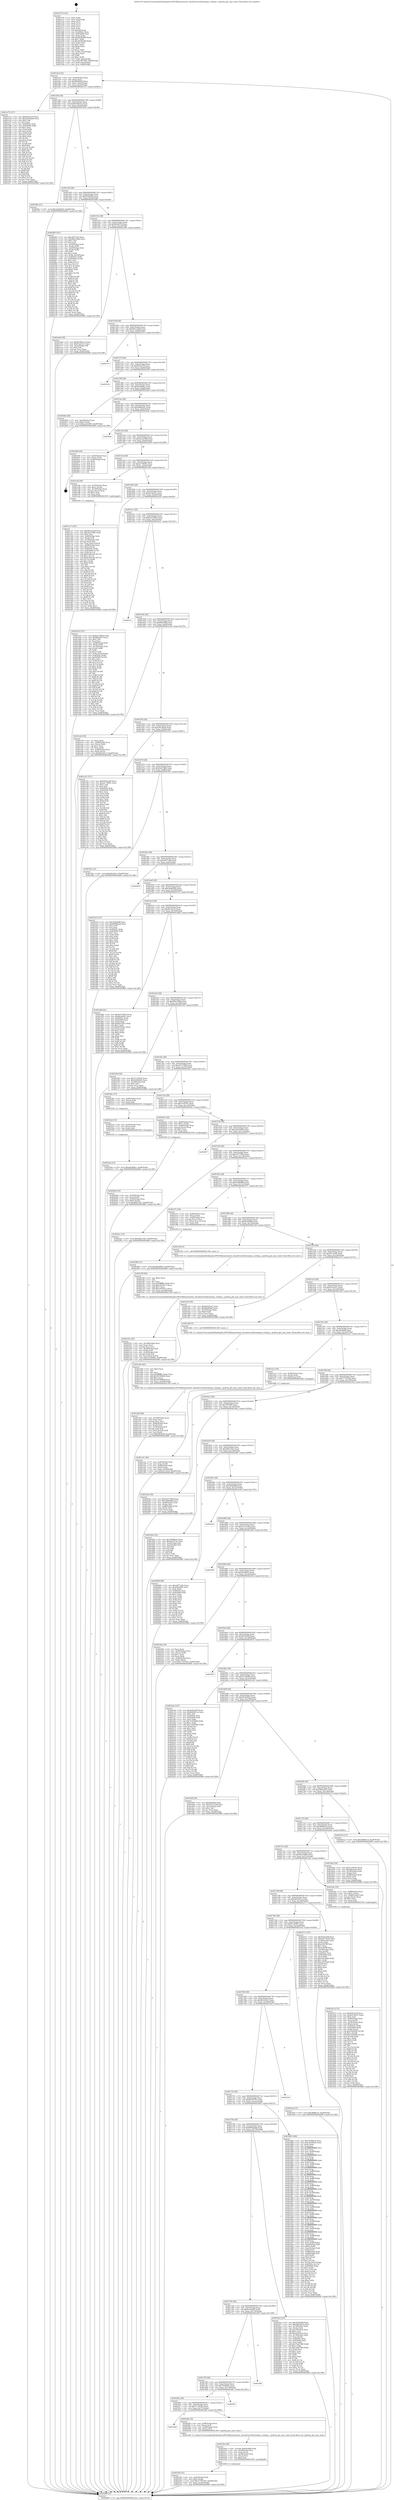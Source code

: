 digraph "0x401270" {
  label = "0x401270 (/mnt/c/Users/mathe/Desktop/tcc/POCII/binaries/extr_linuxdriversthermalcpu_cooling.c_cpufreq_get_max_state_Final-ollvm.out::main(0))"
  labelloc = "t"
  node[shape=record]

  Entry [label="",width=0.3,height=0.3,shape=circle,fillcolor=black,style=filled]
  "0x4012e4" [label="{
     0x4012e4 [32]\l
     | [instrs]\l
     &nbsp;&nbsp;0x4012e4 \<+6\>: mov -0xa8(%rbp),%eax\l
     &nbsp;&nbsp;0x4012ea \<+2\>: mov %eax,%ecx\l
     &nbsp;&nbsp;0x4012ec \<+6\>: sub $0x8049f3b9,%ecx\l
     &nbsp;&nbsp;0x4012f2 \<+6\>: mov %eax,-0xbc(%rbp)\l
     &nbsp;&nbsp;0x4012f8 \<+6\>: mov %ecx,-0xc0(%rbp)\l
     &nbsp;&nbsp;0x4012fe \<+6\>: je 0000000000401a73 \<main+0x803\>\l
  }"]
  "0x401a73" [label="{
     0x401a73 [137]\l
     | [instrs]\l
     &nbsp;&nbsp;0x401a73 \<+5\>: mov $0x95dca57f,%eax\l
     &nbsp;&nbsp;0x401a78 \<+5\>: mov $0x5ba7b640,%ecx\l
     &nbsp;&nbsp;0x401a7d \<+2\>: mov $0x1,%dl\l
     &nbsp;&nbsp;0x401a7f \<+2\>: xor %esi,%esi\l
     &nbsp;&nbsp;0x401a81 \<+7\>: mov 0x40505c,%edi\l
     &nbsp;&nbsp;0x401a88 \<+8\>: mov 0x405060,%r8d\l
     &nbsp;&nbsp;0x401a90 \<+3\>: sub $0x1,%esi\l
     &nbsp;&nbsp;0x401a93 \<+3\>: mov %edi,%r9d\l
     &nbsp;&nbsp;0x401a96 \<+3\>: add %esi,%r9d\l
     &nbsp;&nbsp;0x401a99 \<+4\>: imul %r9d,%edi\l
     &nbsp;&nbsp;0x401a9d \<+3\>: and $0x1,%edi\l
     &nbsp;&nbsp;0x401aa0 \<+3\>: cmp $0x0,%edi\l
     &nbsp;&nbsp;0x401aa3 \<+4\>: sete %r10b\l
     &nbsp;&nbsp;0x401aa7 \<+4\>: cmp $0xa,%r8d\l
     &nbsp;&nbsp;0x401aab \<+4\>: setl %r11b\l
     &nbsp;&nbsp;0x401aaf \<+3\>: mov %r10b,%bl\l
     &nbsp;&nbsp;0x401ab2 \<+3\>: xor $0xff,%bl\l
     &nbsp;&nbsp;0x401ab5 \<+3\>: mov %r11b,%r14b\l
     &nbsp;&nbsp;0x401ab8 \<+4\>: xor $0xff,%r14b\l
     &nbsp;&nbsp;0x401abc \<+3\>: xor $0x0,%dl\l
     &nbsp;&nbsp;0x401abf \<+3\>: mov %bl,%r15b\l
     &nbsp;&nbsp;0x401ac2 \<+4\>: and $0x0,%r15b\l
     &nbsp;&nbsp;0x401ac6 \<+3\>: and %dl,%r10b\l
     &nbsp;&nbsp;0x401ac9 \<+3\>: mov %r14b,%r12b\l
     &nbsp;&nbsp;0x401acc \<+4\>: and $0x0,%r12b\l
     &nbsp;&nbsp;0x401ad0 \<+3\>: and %dl,%r11b\l
     &nbsp;&nbsp;0x401ad3 \<+3\>: or %r10b,%r15b\l
     &nbsp;&nbsp;0x401ad6 \<+3\>: or %r11b,%r12b\l
     &nbsp;&nbsp;0x401ad9 \<+3\>: xor %r12b,%r15b\l
     &nbsp;&nbsp;0x401adc \<+3\>: or %r14b,%bl\l
     &nbsp;&nbsp;0x401adf \<+3\>: xor $0xff,%bl\l
     &nbsp;&nbsp;0x401ae2 \<+3\>: or $0x0,%dl\l
     &nbsp;&nbsp;0x401ae5 \<+2\>: and %dl,%bl\l
     &nbsp;&nbsp;0x401ae7 \<+3\>: or %bl,%r15b\l
     &nbsp;&nbsp;0x401aea \<+4\>: test $0x1,%r15b\l
     &nbsp;&nbsp;0x401aee \<+3\>: cmovne %ecx,%eax\l
     &nbsp;&nbsp;0x401af1 \<+6\>: mov %eax,-0xa8(%rbp)\l
     &nbsp;&nbsp;0x401af7 \<+5\>: jmp 0000000000402666 \<main+0x13f6\>\l
  }"]
  "0x401304" [label="{
     0x401304 [28]\l
     | [instrs]\l
     &nbsp;&nbsp;0x401304 \<+5\>: jmp 0000000000401309 \<main+0x99\>\l
     &nbsp;&nbsp;0x401309 \<+6\>: mov -0xbc(%rbp),%eax\l
     &nbsp;&nbsp;0x40130f \<+5\>: sub $0x8106ba14,%eax\l
     &nbsp;&nbsp;0x401314 \<+6\>: mov %eax,-0xc4(%rbp)\l
     &nbsp;&nbsp;0x40131a \<+6\>: je 0000000000401f0a \<main+0xc9a\>\l
  }"]
  Exit [label="",width=0.3,height=0.3,shape=circle,fillcolor=black,style=filled,peripheries=2]
  "0x401f0a" [label="{
     0x401f0a [15]\l
     | [instrs]\l
     &nbsp;&nbsp;0x401f0a \<+10\>: movl $0xc9add292,-0xa8(%rbp)\l
     &nbsp;&nbsp;0x401f14 \<+5\>: jmp 0000000000402666 \<main+0x13f6\>\l
  }"]
  "0x401320" [label="{
     0x401320 [28]\l
     | [instrs]\l
     &nbsp;&nbsp;0x401320 \<+5\>: jmp 0000000000401325 \<main+0xb5\>\l
     &nbsp;&nbsp;0x401325 \<+6\>: mov -0xbc(%rbp),%eax\l
     &nbsp;&nbsp;0x40132b \<+5\>: sub $0x82bfe8f2,%eax\l
     &nbsp;&nbsp;0x401330 \<+6\>: mov %eax,-0xc8(%rbp)\l
     &nbsp;&nbsp;0x401336 \<+6\>: je 00000000004020bf \<main+0xe4f\>\l
  }"]
  "0x4023da" [label="{
     0x4023da [15]\l
     | [instrs]\l
     &nbsp;&nbsp;0x4023da \<+10\>: movl $0xa620b9cc,-0xa8(%rbp)\l
     &nbsp;&nbsp;0x4023e4 \<+5\>: jmp 0000000000402666 \<main+0x13f6\>\l
  }"]
  "0x4020bf" [label="{
     0x4020bf [167]\l
     | [instrs]\l
     &nbsp;&nbsp;0x4020bf \<+5\>: mov $0xc8f77e40,%eax\l
     &nbsp;&nbsp;0x4020c4 \<+5\>: mov $0xd061d3bd,%ecx\l
     &nbsp;&nbsp;0x4020c9 \<+2\>: mov $0x1,%dl\l
     &nbsp;&nbsp;0x4020cb \<+2\>: xor %esi,%esi\l
     &nbsp;&nbsp;0x4020cd \<+4\>: mov -0x50(%rbp),%rdi\l
     &nbsp;&nbsp;0x4020d1 \<+3\>: mov (%rdi),%r8d\l
     &nbsp;&nbsp;0x4020d4 \<+4\>: mov -0x60(%rbp),%rdi\l
     &nbsp;&nbsp;0x4020d8 \<+3\>: cmp (%rdi),%r8d\l
     &nbsp;&nbsp;0x4020db \<+4\>: setl %r9b\l
     &nbsp;&nbsp;0x4020df \<+4\>: and $0x1,%r9b\l
     &nbsp;&nbsp;0x4020e3 \<+4\>: mov %r9b,-0x29(%rbp)\l
     &nbsp;&nbsp;0x4020e7 \<+8\>: mov 0x40505c,%r8d\l
     &nbsp;&nbsp;0x4020ef \<+8\>: mov 0x405060,%r10d\l
     &nbsp;&nbsp;0x4020f7 \<+3\>: sub $0x1,%esi\l
     &nbsp;&nbsp;0x4020fa \<+3\>: mov %r8d,%r11d\l
     &nbsp;&nbsp;0x4020fd \<+3\>: add %esi,%r11d\l
     &nbsp;&nbsp;0x402100 \<+4\>: imul %r11d,%r8d\l
     &nbsp;&nbsp;0x402104 \<+4\>: and $0x1,%r8d\l
     &nbsp;&nbsp;0x402108 \<+4\>: cmp $0x0,%r8d\l
     &nbsp;&nbsp;0x40210c \<+4\>: sete %r9b\l
     &nbsp;&nbsp;0x402110 \<+4\>: cmp $0xa,%r10d\l
     &nbsp;&nbsp;0x402114 \<+3\>: setl %bl\l
     &nbsp;&nbsp;0x402117 \<+3\>: mov %r9b,%r14b\l
     &nbsp;&nbsp;0x40211a \<+4\>: xor $0xff,%r14b\l
     &nbsp;&nbsp;0x40211e \<+3\>: mov %bl,%r15b\l
     &nbsp;&nbsp;0x402121 \<+4\>: xor $0xff,%r15b\l
     &nbsp;&nbsp;0x402125 \<+3\>: xor $0x1,%dl\l
     &nbsp;&nbsp;0x402128 \<+3\>: mov %r14b,%r12b\l
     &nbsp;&nbsp;0x40212b \<+4\>: and $0xff,%r12b\l
     &nbsp;&nbsp;0x40212f \<+3\>: and %dl,%r9b\l
     &nbsp;&nbsp;0x402132 \<+3\>: mov %r15b,%r13b\l
     &nbsp;&nbsp;0x402135 \<+4\>: and $0xff,%r13b\l
     &nbsp;&nbsp;0x402139 \<+2\>: and %dl,%bl\l
     &nbsp;&nbsp;0x40213b \<+3\>: or %r9b,%r12b\l
     &nbsp;&nbsp;0x40213e \<+3\>: or %bl,%r13b\l
     &nbsp;&nbsp;0x402141 \<+3\>: xor %r13b,%r12b\l
     &nbsp;&nbsp;0x402144 \<+3\>: or %r15b,%r14b\l
     &nbsp;&nbsp;0x402147 \<+4\>: xor $0xff,%r14b\l
     &nbsp;&nbsp;0x40214b \<+3\>: or $0x1,%dl\l
     &nbsp;&nbsp;0x40214e \<+3\>: and %dl,%r14b\l
     &nbsp;&nbsp;0x402151 \<+3\>: or %r14b,%r12b\l
     &nbsp;&nbsp;0x402154 \<+4\>: test $0x1,%r12b\l
     &nbsp;&nbsp;0x402158 \<+3\>: cmovne %ecx,%eax\l
     &nbsp;&nbsp;0x40215b \<+6\>: mov %eax,-0xa8(%rbp)\l
     &nbsp;&nbsp;0x402161 \<+5\>: jmp 0000000000402666 \<main+0x13f6\>\l
  }"]
  "0x40133c" [label="{
     0x40133c [28]\l
     | [instrs]\l
     &nbsp;&nbsp;0x40133c \<+5\>: jmp 0000000000401341 \<main+0xd1\>\l
     &nbsp;&nbsp;0x401341 \<+6\>: mov -0xbc(%rbp),%eax\l
     &nbsp;&nbsp;0x401347 \<+5\>: sub $0x8b4ef31f,%eax\l
     &nbsp;&nbsp;0x40134c \<+6\>: mov %eax,-0xcc(%rbp)\l
     &nbsp;&nbsp;0x401352 \<+6\>: je 0000000000401e6d \<main+0xbfd\>\l
  }"]
  "0x4023cb" [label="{
     0x4023cb [15]\l
     | [instrs]\l
     &nbsp;&nbsp;0x4023cb \<+4\>: mov -0x58(%rbp),%rax\l
     &nbsp;&nbsp;0x4023cf \<+3\>: mov (%rax),%rax\l
     &nbsp;&nbsp;0x4023d2 \<+3\>: mov %rax,%rdi\l
     &nbsp;&nbsp;0x4023d5 \<+5\>: call 0000000000401030 \<free@plt\>\l
     | [calls]\l
     &nbsp;&nbsp;0x401030 \{1\} (unknown)\l
  }"]
  "0x401e6d" [label="{
     0x401e6d [30]\l
     | [instrs]\l
     &nbsp;&nbsp;0x401e6d \<+5\>: mov $0x8106ba14,%eax\l
     &nbsp;&nbsp;0x401e72 \<+5\>: mov $0xf7a2a5c1,%ecx\l
     &nbsp;&nbsp;0x401e77 \<+3\>: mov -0x2a(%rbp),%dl\l
     &nbsp;&nbsp;0x401e7a \<+3\>: test $0x1,%dl\l
     &nbsp;&nbsp;0x401e7d \<+3\>: cmovne %ecx,%eax\l
     &nbsp;&nbsp;0x401e80 \<+6\>: mov %eax,-0xa8(%rbp)\l
     &nbsp;&nbsp;0x401e86 \<+5\>: jmp 0000000000402666 \<main+0x13f6\>\l
  }"]
  "0x401358" [label="{
     0x401358 [28]\l
     | [instrs]\l
     &nbsp;&nbsp;0x401358 \<+5\>: jmp 000000000040135d \<main+0xed\>\l
     &nbsp;&nbsp;0x40135d \<+6\>: mov -0xbc(%rbp),%eax\l
     &nbsp;&nbsp;0x401363 \<+5\>: sub $0x903c2240,%eax\l
     &nbsp;&nbsp;0x401368 \<+6\>: mov %eax,-0xd0(%rbp)\l
     &nbsp;&nbsp;0x40136e \<+6\>: je 0000000000402579 \<main+0x1309\>\l
  }"]
  "0x40238b" [label="{
     0x40238b [15]\l
     | [instrs]\l
     &nbsp;&nbsp;0x40238b \<+10\>: movl $0x49e4f83e,-0xa8(%rbp)\l
     &nbsp;&nbsp;0x402395 \<+5\>: jmp 0000000000402666 \<main+0x13f6\>\l
  }"]
  "0x402579" [label="{
     0x402579\l
  }", style=dashed]
  "0x401374" [label="{
     0x401374 [28]\l
     | [instrs]\l
     &nbsp;&nbsp;0x401374 \<+5\>: jmp 0000000000401379 \<main+0x109\>\l
     &nbsp;&nbsp;0x401379 \<+6\>: mov -0xbc(%rbp),%eax\l
     &nbsp;&nbsp;0x40137f \<+5\>: sub $0x95dca57f,%eax\l
     &nbsp;&nbsp;0x401384 \<+6\>: mov %eax,-0xd4(%rbp)\l
     &nbsp;&nbsp;0x40138a \<+6\>: je 0000000000402536 \<main+0x12c6\>\l
  }"]
  "0x40232b" [label="{
     0x40232b [31]\l
     | [instrs]\l
     &nbsp;&nbsp;0x40232b \<+4\>: mov -0x40(%rbp),%rdi\l
     &nbsp;&nbsp;0x40232f \<+6\>: movl $0x0,(%rdi)\l
     &nbsp;&nbsp;0x402335 \<+10\>: movl $0x17703182,-0xa8(%rbp)\l
     &nbsp;&nbsp;0x40233f \<+6\>: mov %eax,-0x18c(%rbp)\l
     &nbsp;&nbsp;0x402345 \<+5\>: jmp 0000000000402666 \<main+0x13f6\>\l
  }"]
  "0x402536" [label="{
     0x402536\l
  }", style=dashed]
  "0x401390" [label="{
     0x401390 [28]\l
     | [instrs]\l
     &nbsp;&nbsp;0x401390 \<+5\>: jmp 0000000000401395 \<main+0x125\>\l
     &nbsp;&nbsp;0x401395 \<+6\>: mov -0xbc(%rbp),%eax\l
     &nbsp;&nbsp;0x40139b \<+5\>: sub $0xa620b9cc,%eax\l
     &nbsp;&nbsp;0x4013a0 \<+6\>: mov %eax,-0xd8(%rbp)\l
     &nbsp;&nbsp;0x4013a6 \<+6\>: je 00000000004024bd \<main+0x124d\>\l
  }"]
  "0x40230e" [label="{
     0x40230e [29]\l
     | [instrs]\l
     &nbsp;&nbsp;0x40230e \<+10\>: movabs $0x4030b6,%rdi\l
     &nbsp;&nbsp;0x402318 \<+4\>: mov -0x48(%rbp),%rsi\l
     &nbsp;&nbsp;0x40231c \<+2\>: mov %eax,(%rsi)\l
     &nbsp;&nbsp;0x40231e \<+4\>: mov -0x48(%rbp),%rsi\l
     &nbsp;&nbsp;0x402322 \<+2\>: mov (%rsi),%esi\l
     &nbsp;&nbsp;0x402324 \<+2\>: mov $0x0,%al\l
     &nbsp;&nbsp;0x402326 \<+5\>: call 0000000000401040 \<printf@plt\>\l
     | [calls]\l
     &nbsp;&nbsp;0x401040 \{1\} (unknown)\l
  }"]
  "0x4024bd" [label="{
     0x4024bd [28]\l
     | [instrs]\l
     &nbsp;&nbsp;0x4024bd \<+7\>: mov -0xa0(%rbp),%rax\l
     &nbsp;&nbsp;0x4024c4 \<+6\>: movl $0x0,(%rax)\l
     &nbsp;&nbsp;0x4024ca \<+10\>: movl $0xaac3a568,-0xa8(%rbp)\l
     &nbsp;&nbsp;0x4024d4 \<+5\>: jmp 0000000000402666 \<main+0x13f6\>\l
  }"]
  "0x4013ac" [label="{
     0x4013ac [28]\l
     | [instrs]\l
     &nbsp;&nbsp;0x4013ac \<+5\>: jmp 00000000004013b1 \<main+0x141\>\l
     &nbsp;&nbsp;0x4013b1 \<+6\>: mov -0xbc(%rbp),%eax\l
     &nbsp;&nbsp;0x4013b7 \<+5\>: sub $0xa899ea4c,%eax\l
     &nbsp;&nbsp;0x4013bc \<+6\>: mov %eax,-0xdc(%rbp)\l
     &nbsp;&nbsp;0x4013c2 \<+6\>: je 00000000004024ae \<main+0x123e\>\l
  }"]
  "0x401828" [label="{
     0x401828\l
  }", style=dashed]
  "0x4024ae" [label="{
     0x4024ae\l
  }", style=dashed]
  "0x4013c8" [label="{
     0x4013c8 [28]\l
     | [instrs]\l
     &nbsp;&nbsp;0x4013c8 \<+5\>: jmp 00000000004013cd \<main+0x15d\>\l
     &nbsp;&nbsp;0x4013cd \<+6\>: mov -0xbc(%rbp),%eax\l
     &nbsp;&nbsp;0x4013d3 \<+5\>: sub $0xaac3a568,%eax\l
     &nbsp;&nbsp;0x4013d8 \<+6\>: mov %eax,-0xe0(%rbp)\l
     &nbsp;&nbsp;0x4013de \<+6\>: je 00000000004024d9 \<main+0x1269\>\l
  }"]
  "0x4022fb" [label="{
     0x4022fb [19]\l
     | [instrs]\l
     &nbsp;&nbsp;0x4022fb \<+4\>: mov -0x80(%rbp),%rax\l
     &nbsp;&nbsp;0x4022ff \<+3\>: mov (%rax),%rdi\l
     &nbsp;&nbsp;0x402302 \<+4\>: mov -0x58(%rbp),%rax\l
     &nbsp;&nbsp;0x402306 \<+3\>: mov (%rax),%rsi\l
     &nbsp;&nbsp;0x402309 \<+5\>: call 0000000000401240 \<cpufreq_get_max_state\>\l
     | [calls]\l
     &nbsp;&nbsp;0x401240 \{1\} (/mnt/c/Users/mathe/Desktop/tcc/POCII/binaries/extr_linuxdriversthermalcpu_cooling.c_cpufreq_get_max_state_Final-ollvm.out::cpufreq_get_max_state)\l
  }"]
  "0x4024d9" [label="{
     0x4024d9 [24]\l
     | [instrs]\l
     &nbsp;&nbsp;0x4024d9 \<+7\>: mov -0xa0(%rbp),%rax\l
     &nbsp;&nbsp;0x4024e0 \<+2\>: mov (%rax),%eax\l
     &nbsp;&nbsp;0x4024e2 \<+4\>: lea -0x28(%rbp),%rsp\l
     &nbsp;&nbsp;0x4024e6 \<+1\>: pop %rbx\l
     &nbsp;&nbsp;0x4024e7 \<+2\>: pop %r12\l
     &nbsp;&nbsp;0x4024e9 \<+2\>: pop %r13\l
     &nbsp;&nbsp;0x4024eb \<+2\>: pop %r14\l
     &nbsp;&nbsp;0x4024ed \<+2\>: pop %r15\l
     &nbsp;&nbsp;0x4024ef \<+1\>: pop %rbp\l
     &nbsp;&nbsp;0x4024f0 \<+1\>: ret\l
  }"]
  "0x4013e4" [label="{
     0x4013e4 [28]\l
     | [instrs]\l
     &nbsp;&nbsp;0x4013e4 \<+5\>: jmp 00000000004013e9 \<main+0x179\>\l
     &nbsp;&nbsp;0x4013e9 \<+6\>: mov -0xbc(%rbp),%eax\l
     &nbsp;&nbsp;0x4013ef \<+5\>: sub $0xae776b91,%eax\l
     &nbsp;&nbsp;0x4013f4 \<+6\>: mov %eax,-0xe4(%rbp)\l
     &nbsp;&nbsp;0x4013fa \<+6\>: je 0000000000401c8a \<main+0xa1a\>\l
  }"]
  "0x40180c" [label="{
     0x40180c [28]\l
     | [instrs]\l
     &nbsp;&nbsp;0x40180c \<+5\>: jmp 0000000000401811 \<main+0x5a1\>\l
     &nbsp;&nbsp;0x401811 \<+6\>: mov -0xbc(%rbp),%eax\l
     &nbsp;&nbsp;0x401817 \<+5\>: sub $0x7115f182,%eax\l
     &nbsp;&nbsp;0x40181c \<+6\>: mov %eax,-0x17c(%rbp)\l
     &nbsp;&nbsp;0x401822 \<+6\>: je 00000000004022fb \<main+0x108b\>\l
  }"]
  "0x401c8a" [label="{
     0x401c8a [29]\l
     | [instrs]\l
     &nbsp;&nbsp;0x401c8a \<+4\>: mov -0x70(%rbp),%rax\l
     &nbsp;&nbsp;0x401c8e \<+6\>: movl $0x1,(%rax)\l
     &nbsp;&nbsp;0x401c94 \<+4\>: mov -0x70(%rbp),%rax\l
     &nbsp;&nbsp;0x401c98 \<+3\>: movslq (%rax),%rax\l
     &nbsp;&nbsp;0x401c9b \<+4\>: shl $0x3,%rax\l
     &nbsp;&nbsp;0x401c9f \<+3\>: mov %rax,%rdi\l
     &nbsp;&nbsp;0x401ca2 \<+5\>: call 0000000000401050 \<malloc@plt\>\l
     | [calls]\l
     &nbsp;&nbsp;0x401050 \{1\} (unknown)\l
  }"]
  "0x401400" [label="{
     0x401400 [28]\l
     | [instrs]\l
     &nbsp;&nbsp;0x401400 \<+5\>: jmp 0000000000401405 \<main+0x195\>\l
     &nbsp;&nbsp;0x401405 \<+6\>: mov -0xbc(%rbp),%eax\l
     &nbsp;&nbsp;0x40140b \<+5\>: sub $0xafc0e441,%eax\l
     &nbsp;&nbsp;0x401410 \<+6\>: mov %eax,-0xe8(%rbp)\l
     &nbsp;&nbsp;0x401416 \<+6\>: je 0000000000401dc6 \<main+0xb56\>\l
  }"]
  "0x4024f1" [label="{
     0x4024f1\l
  }", style=dashed]
  "0x401dc6" [label="{
     0x401dc6 [167]\l
     | [instrs]\l
     &nbsp;&nbsp;0x401dc6 \<+5\>: mov $0xba37d824,%eax\l
     &nbsp;&nbsp;0x401dcb \<+5\>: mov $0x8b4ef31f,%ecx\l
     &nbsp;&nbsp;0x401dd0 \<+2\>: mov $0x1,%dl\l
     &nbsp;&nbsp;0x401dd2 \<+2\>: xor %esi,%esi\l
     &nbsp;&nbsp;0x401dd4 \<+4\>: mov -0x68(%rbp),%rdi\l
     &nbsp;&nbsp;0x401dd8 \<+3\>: mov (%rdi),%r8d\l
     &nbsp;&nbsp;0x401ddb \<+4\>: mov -0x70(%rbp),%rdi\l
     &nbsp;&nbsp;0x401ddf \<+3\>: cmp (%rdi),%r8d\l
     &nbsp;&nbsp;0x401de2 \<+4\>: setl %r9b\l
     &nbsp;&nbsp;0x401de6 \<+4\>: and $0x1,%r9b\l
     &nbsp;&nbsp;0x401dea \<+4\>: mov %r9b,-0x2a(%rbp)\l
     &nbsp;&nbsp;0x401dee \<+8\>: mov 0x40505c,%r8d\l
     &nbsp;&nbsp;0x401df6 \<+8\>: mov 0x405060,%r10d\l
     &nbsp;&nbsp;0x401dfe \<+3\>: sub $0x1,%esi\l
     &nbsp;&nbsp;0x401e01 \<+3\>: mov %r8d,%r11d\l
     &nbsp;&nbsp;0x401e04 \<+3\>: add %esi,%r11d\l
     &nbsp;&nbsp;0x401e07 \<+4\>: imul %r11d,%r8d\l
     &nbsp;&nbsp;0x401e0b \<+4\>: and $0x1,%r8d\l
     &nbsp;&nbsp;0x401e0f \<+4\>: cmp $0x0,%r8d\l
     &nbsp;&nbsp;0x401e13 \<+4\>: sete %r9b\l
     &nbsp;&nbsp;0x401e17 \<+4\>: cmp $0xa,%r10d\l
     &nbsp;&nbsp;0x401e1b \<+3\>: setl %bl\l
     &nbsp;&nbsp;0x401e1e \<+3\>: mov %r9b,%r14b\l
     &nbsp;&nbsp;0x401e21 \<+4\>: xor $0xff,%r14b\l
     &nbsp;&nbsp;0x401e25 \<+3\>: mov %bl,%r15b\l
     &nbsp;&nbsp;0x401e28 \<+4\>: xor $0xff,%r15b\l
     &nbsp;&nbsp;0x401e2c \<+3\>: xor $0x1,%dl\l
     &nbsp;&nbsp;0x401e2f \<+3\>: mov %r14b,%r12b\l
     &nbsp;&nbsp;0x401e32 \<+4\>: and $0xff,%r12b\l
     &nbsp;&nbsp;0x401e36 \<+3\>: and %dl,%r9b\l
     &nbsp;&nbsp;0x401e39 \<+3\>: mov %r15b,%r13b\l
     &nbsp;&nbsp;0x401e3c \<+4\>: and $0xff,%r13b\l
     &nbsp;&nbsp;0x401e40 \<+2\>: and %dl,%bl\l
     &nbsp;&nbsp;0x401e42 \<+3\>: or %r9b,%r12b\l
     &nbsp;&nbsp;0x401e45 \<+3\>: or %bl,%r13b\l
     &nbsp;&nbsp;0x401e48 \<+3\>: xor %r13b,%r12b\l
     &nbsp;&nbsp;0x401e4b \<+3\>: or %r15b,%r14b\l
     &nbsp;&nbsp;0x401e4e \<+4\>: xor $0xff,%r14b\l
     &nbsp;&nbsp;0x401e52 \<+3\>: or $0x1,%dl\l
     &nbsp;&nbsp;0x401e55 \<+3\>: and %dl,%r14b\l
     &nbsp;&nbsp;0x401e58 \<+3\>: or %r14b,%r12b\l
     &nbsp;&nbsp;0x401e5b \<+4\>: test $0x1,%r12b\l
     &nbsp;&nbsp;0x401e5f \<+3\>: cmovne %ecx,%eax\l
     &nbsp;&nbsp;0x401e62 \<+6\>: mov %eax,-0xa8(%rbp)\l
     &nbsp;&nbsp;0x401e68 \<+5\>: jmp 0000000000402666 \<main+0x13f6\>\l
  }"]
  "0x40141c" [label="{
     0x40141c [28]\l
     | [instrs]\l
     &nbsp;&nbsp;0x40141c \<+5\>: jmp 0000000000401421 \<main+0x1b1\>\l
     &nbsp;&nbsp;0x401421 \<+6\>: mov -0xbc(%rbp),%eax\l
     &nbsp;&nbsp;0x401427 \<+5\>: sub $0xba37d824,%eax\l
     &nbsp;&nbsp;0x40142c \<+6\>: mov %eax,-0xec(%rbp)\l
     &nbsp;&nbsp;0x401432 \<+6\>: je 00000000004025c1 \<main+0x1351\>\l
  }"]
  "0x4017f0" [label="{
     0x4017f0 [28]\l
     | [instrs]\l
     &nbsp;&nbsp;0x4017f0 \<+5\>: jmp 00000000004017f5 \<main+0x585\>\l
     &nbsp;&nbsp;0x4017f5 \<+6\>: mov -0xbc(%rbp),%eax\l
     &nbsp;&nbsp;0x4017fb \<+5\>: sub $0x7058fb16,%eax\l
     &nbsp;&nbsp;0x401800 \<+6\>: mov %eax,-0x178(%rbp)\l
     &nbsp;&nbsp;0x401806 \<+6\>: je 00000000004024f1 \<main+0x1281\>\l
  }"]
  "0x4025c1" [label="{
     0x4025c1\l
  }", style=dashed]
  "0x401438" [label="{
     0x401438 [28]\l
     | [instrs]\l
     &nbsp;&nbsp;0x401438 \<+5\>: jmp 000000000040143d \<main+0x1cd\>\l
     &nbsp;&nbsp;0x40143d \<+6\>: mov -0xbc(%rbp),%eax\l
     &nbsp;&nbsp;0x401443 \<+5\>: sub $0xbf0e200f,%eax\l
     &nbsp;&nbsp;0x401448 \<+6\>: mov %eax,-0xf0(%rbp)\l
     &nbsp;&nbsp;0x40144e \<+6\>: je 0000000000401ee8 \<main+0xc78\>\l
  }"]
  "0x4023f8" [label="{
     0x4023f8\l
  }", style=dashed]
  "0x401ee8" [label="{
     0x401ee8 [34]\l
     | [instrs]\l
     &nbsp;&nbsp;0x401ee8 \<+2\>: xor %eax,%eax\l
     &nbsp;&nbsp;0x401eea \<+4\>: mov -0x68(%rbp),%rcx\l
     &nbsp;&nbsp;0x401eee \<+2\>: mov (%rcx),%edx\l
     &nbsp;&nbsp;0x401ef0 \<+3\>: sub $0x1,%eax\l
     &nbsp;&nbsp;0x401ef3 \<+2\>: sub %eax,%edx\l
     &nbsp;&nbsp;0x401ef5 \<+4\>: mov -0x68(%rbp),%rcx\l
     &nbsp;&nbsp;0x401ef9 \<+2\>: mov %edx,(%rcx)\l
     &nbsp;&nbsp;0x401efb \<+10\>: movl $0xd01efe13,-0xa8(%rbp)\l
     &nbsp;&nbsp;0x401f05 \<+5\>: jmp 0000000000402666 \<main+0x13f6\>\l
  }"]
  "0x401454" [label="{
     0x401454 [28]\l
     | [instrs]\l
     &nbsp;&nbsp;0x401454 \<+5\>: jmp 0000000000401459 \<main+0x1e9\>\l
     &nbsp;&nbsp;0x401459 \<+6\>: mov -0xbc(%rbp),%eax\l
     &nbsp;&nbsp;0x40145f \<+5\>: sub $0xc82c46c9,%eax\l
     &nbsp;&nbsp;0x401464 \<+6\>: mov %eax,-0xf4(%rbp)\l
     &nbsp;&nbsp;0x40146a \<+6\>: je 0000000000401c01 \<main+0x991\>\l
  }"]
  "0x4021b1" [label="{
     0x4021b1 [45]\l
     | [instrs]\l
     &nbsp;&nbsp;0x4021b1 \<+6\>: mov -0x188(%rbp),%ecx\l
     &nbsp;&nbsp;0x4021b7 \<+3\>: imul %eax,%ecx\l
     &nbsp;&nbsp;0x4021ba \<+3\>: movslq %ecx,%rsi\l
     &nbsp;&nbsp;0x4021bd \<+4\>: mov -0x58(%rbp),%rdi\l
     &nbsp;&nbsp;0x4021c1 \<+3\>: mov (%rdi),%rdi\l
     &nbsp;&nbsp;0x4021c4 \<+4\>: mov -0x50(%rbp),%r8\l
     &nbsp;&nbsp;0x4021c8 \<+3\>: movslq (%r8),%r8\l
     &nbsp;&nbsp;0x4021cb \<+4\>: mov %rsi,(%rdi,%r8,8)\l
     &nbsp;&nbsp;0x4021cf \<+10\>: movl $0x5314099a,-0xa8(%rbp)\l
     &nbsp;&nbsp;0x4021d9 \<+5\>: jmp 0000000000402666 \<main+0x13f6\>\l
  }"]
  "0x401c01" [label="{
     0x401c01 [137]\l
     | [instrs]\l
     &nbsp;&nbsp;0x401c01 \<+5\>: mov $0x903c2240,%eax\l
     &nbsp;&nbsp;0x401c06 \<+5\>: mov $0xae776b91,%ecx\l
     &nbsp;&nbsp;0x401c0b \<+2\>: mov $0x1,%dl\l
     &nbsp;&nbsp;0x401c0d \<+2\>: xor %esi,%esi\l
     &nbsp;&nbsp;0x401c0f \<+7\>: mov 0x40505c,%edi\l
     &nbsp;&nbsp;0x401c16 \<+8\>: mov 0x405060,%r8d\l
     &nbsp;&nbsp;0x401c1e \<+3\>: sub $0x1,%esi\l
     &nbsp;&nbsp;0x401c21 \<+3\>: mov %edi,%r9d\l
     &nbsp;&nbsp;0x401c24 \<+3\>: add %esi,%r9d\l
     &nbsp;&nbsp;0x401c27 \<+4\>: imul %r9d,%edi\l
     &nbsp;&nbsp;0x401c2b \<+3\>: and $0x1,%edi\l
     &nbsp;&nbsp;0x401c2e \<+3\>: cmp $0x0,%edi\l
     &nbsp;&nbsp;0x401c31 \<+4\>: sete %r10b\l
     &nbsp;&nbsp;0x401c35 \<+4\>: cmp $0xa,%r8d\l
     &nbsp;&nbsp;0x401c39 \<+4\>: setl %r11b\l
     &nbsp;&nbsp;0x401c3d \<+3\>: mov %r10b,%bl\l
     &nbsp;&nbsp;0x401c40 \<+3\>: xor $0xff,%bl\l
     &nbsp;&nbsp;0x401c43 \<+3\>: mov %r11b,%r14b\l
     &nbsp;&nbsp;0x401c46 \<+4\>: xor $0xff,%r14b\l
     &nbsp;&nbsp;0x401c4a \<+3\>: xor $0x1,%dl\l
     &nbsp;&nbsp;0x401c4d \<+3\>: mov %bl,%r15b\l
     &nbsp;&nbsp;0x401c50 \<+4\>: and $0xff,%r15b\l
     &nbsp;&nbsp;0x401c54 \<+3\>: and %dl,%r10b\l
     &nbsp;&nbsp;0x401c57 \<+3\>: mov %r14b,%r12b\l
     &nbsp;&nbsp;0x401c5a \<+4\>: and $0xff,%r12b\l
     &nbsp;&nbsp;0x401c5e \<+3\>: and %dl,%r11b\l
     &nbsp;&nbsp;0x401c61 \<+3\>: or %r10b,%r15b\l
     &nbsp;&nbsp;0x401c64 \<+3\>: or %r11b,%r12b\l
     &nbsp;&nbsp;0x401c67 \<+3\>: xor %r12b,%r15b\l
     &nbsp;&nbsp;0x401c6a \<+3\>: or %r14b,%bl\l
     &nbsp;&nbsp;0x401c6d \<+3\>: xor $0xff,%bl\l
     &nbsp;&nbsp;0x401c70 \<+3\>: or $0x1,%dl\l
     &nbsp;&nbsp;0x401c73 \<+2\>: and %dl,%bl\l
     &nbsp;&nbsp;0x401c75 \<+3\>: or %bl,%r15b\l
     &nbsp;&nbsp;0x401c78 \<+4\>: test $0x1,%r15b\l
     &nbsp;&nbsp;0x401c7c \<+3\>: cmovne %ecx,%eax\l
     &nbsp;&nbsp;0x401c7f \<+6\>: mov %eax,-0xa8(%rbp)\l
     &nbsp;&nbsp;0x401c85 \<+5\>: jmp 0000000000402666 \<main+0x13f6\>\l
  }"]
  "0x401470" [label="{
     0x401470 [28]\l
     | [instrs]\l
     &nbsp;&nbsp;0x401470 \<+5\>: jmp 0000000000401475 \<main+0x205\>\l
     &nbsp;&nbsp;0x401475 \<+6\>: mov -0xbc(%rbp),%eax\l
     &nbsp;&nbsp;0x40147b \<+5\>: sub $0xc8a37d80,%eax\l
     &nbsp;&nbsp;0x401480 \<+6\>: mov %eax,-0xf8(%rbp)\l
     &nbsp;&nbsp;0x401486 \<+6\>: je 0000000000401d5c \<main+0xaec\>\l
  }"]
  "0x402189" [label="{
     0x402189 [40]\l
     | [instrs]\l
     &nbsp;&nbsp;0x402189 \<+5\>: mov $0x2,%ecx\l
     &nbsp;&nbsp;0x40218e \<+1\>: cltd\l
     &nbsp;&nbsp;0x40218f \<+2\>: idiv %ecx\l
     &nbsp;&nbsp;0x402191 \<+6\>: imul $0xfffffffe,%edx,%ecx\l
     &nbsp;&nbsp;0x402197 \<+6\>: sub $0xa3034513,%ecx\l
     &nbsp;&nbsp;0x40219d \<+3\>: add $0x1,%ecx\l
     &nbsp;&nbsp;0x4021a0 \<+6\>: add $0xa3034513,%ecx\l
     &nbsp;&nbsp;0x4021a6 \<+6\>: mov %ecx,-0x188(%rbp)\l
     &nbsp;&nbsp;0x4021ac \<+5\>: call 0000000000401160 \<next_i\>\l
     | [calls]\l
     &nbsp;&nbsp;0x401160 \{1\} (/mnt/c/Users/mathe/Desktop/tcc/POCII/binaries/extr_linuxdriversthermalcpu_cooling.c_cpufreq_get_max_state_Final-ollvm.out::next_i)\l
  }"]
  "0x401d5c" [label="{
     0x401d5c [15]\l
     | [instrs]\l
     &nbsp;&nbsp;0x401d5c \<+10\>: movl $0xd01efe13,-0xa8(%rbp)\l
     &nbsp;&nbsp;0x401d66 \<+5\>: jmp 0000000000402666 \<main+0x13f6\>\l
  }"]
  "0x40148c" [label="{
     0x40148c [28]\l
     | [instrs]\l
     &nbsp;&nbsp;0x40148c \<+5\>: jmp 0000000000401491 \<main+0x221\>\l
     &nbsp;&nbsp;0x401491 \<+6\>: mov -0xbc(%rbp),%eax\l
     &nbsp;&nbsp;0x401497 \<+5\>: sub $0xc8f77e40,%eax\l
     &nbsp;&nbsp;0x40149c \<+6\>: mov %eax,-0xfc(%rbp)\l
     &nbsp;&nbsp;0x4014a2 \<+6\>: je 0000000000402610 \<main+0x13a0\>\l
  }"]
  "0x402049" [label="{
     0x402049 [32]\l
     | [instrs]\l
     &nbsp;&nbsp;0x402049 \<+4\>: mov -0x58(%rbp),%rdi\l
     &nbsp;&nbsp;0x40204d \<+3\>: mov %rax,(%rdi)\l
     &nbsp;&nbsp;0x402050 \<+4\>: mov -0x50(%rbp),%rax\l
     &nbsp;&nbsp;0x402054 \<+6\>: movl $0x0,(%rax)\l
     &nbsp;&nbsp;0x40205a \<+10\>: movl $0x28bc7d2c,-0xa8(%rbp)\l
     &nbsp;&nbsp;0x402064 \<+5\>: jmp 0000000000402666 \<main+0x13f6\>\l
  }"]
  "0x402610" [label="{
     0x402610\l
  }", style=dashed]
  "0x4014a8" [label="{
     0x4014a8 [28]\l
     | [instrs]\l
     &nbsp;&nbsp;0x4014a8 \<+5\>: jmp 00000000004014ad \<main+0x23d\>\l
     &nbsp;&nbsp;0x4014ad \<+6\>: mov -0xbc(%rbp),%eax\l
     &nbsp;&nbsp;0x4014b3 \<+5\>: sub $0xc9add292,%eax\l
     &nbsp;&nbsp;0x4014b8 \<+6\>: mov %eax,-0x100(%rbp)\l
     &nbsp;&nbsp;0x4014be \<+6\>: je 0000000000401f19 \<main+0xca9\>\l
  }"]
  "0x4017d4" [label="{
     0x4017d4 [28]\l
     | [instrs]\l
     &nbsp;&nbsp;0x4017d4 \<+5\>: jmp 00000000004017d9 \<main+0x569\>\l
     &nbsp;&nbsp;0x4017d9 \<+6\>: mov -0xbc(%rbp),%eax\l
     &nbsp;&nbsp;0x4017df \<+5\>: sub $0x6c2edcd2,%eax\l
     &nbsp;&nbsp;0x4017e4 \<+6\>: mov %eax,-0x174(%rbp)\l
     &nbsp;&nbsp;0x4017ea \<+6\>: je 00000000004023f8 \<main+0x1188\>\l
  }"]
  "0x401f19" [label="{
     0x401f19 [137]\l
     | [instrs]\l
     &nbsp;&nbsp;0x401f19 \<+5\>: mov $0x2f26d48f,%eax\l
     &nbsp;&nbsp;0x401f1e \<+5\>: mov $0x6808abdd,%ecx\l
     &nbsp;&nbsp;0x401f23 \<+2\>: mov $0x1,%dl\l
     &nbsp;&nbsp;0x401f25 \<+2\>: xor %esi,%esi\l
     &nbsp;&nbsp;0x401f27 \<+7\>: mov 0x40505c,%edi\l
     &nbsp;&nbsp;0x401f2e \<+8\>: mov 0x405060,%r8d\l
     &nbsp;&nbsp;0x401f36 \<+3\>: sub $0x1,%esi\l
     &nbsp;&nbsp;0x401f39 \<+3\>: mov %edi,%r9d\l
     &nbsp;&nbsp;0x401f3c \<+3\>: add %esi,%r9d\l
     &nbsp;&nbsp;0x401f3f \<+4\>: imul %r9d,%edi\l
     &nbsp;&nbsp;0x401f43 \<+3\>: and $0x1,%edi\l
     &nbsp;&nbsp;0x401f46 \<+3\>: cmp $0x0,%edi\l
     &nbsp;&nbsp;0x401f49 \<+4\>: sete %r10b\l
     &nbsp;&nbsp;0x401f4d \<+4\>: cmp $0xa,%r8d\l
     &nbsp;&nbsp;0x401f51 \<+4\>: setl %r11b\l
     &nbsp;&nbsp;0x401f55 \<+3\>: mov %r10b,%bl\l
     &nbsp;&nbsp;0x401f58 \<+3\>: xor $0xff,%bl\l
     &nbsp;&nbsp;0x401f5b \<+3\>: mov %r11b,%r14b\l
     &nbsp;&nbsp;0x401f5e \<+4\>: xor $0xff,%r14b\l
     &nbsp;&nbsp;0x401f62 \<+3\>: xor $0x1,%dl\l
     &nbsp;&nbsp;0x401f65 \<+3\>: mov %bl,%r15b\l
     &nbsp;&nbsp;0x401f68 \<+4\>: and $0xff,%r15b\l
     &nbsp;&nbsp;0x401f6c \<+3\>: and %dl,%r10b\l
     &nbsp;&nbsp;0x401f6f \<+3\>: mov %r14b,%r12b\l
     &nbsp;&nbsp;0x401f72 \<+4\>: and $0xff,%r12b\l
     &nbsp;&nbsp;0x401f76 \<+3\>: and %dl,%r11b\l
     &nbsp;&nbsp;0x401f79 \<+3\>: or %r10b,%r15b\l
     &nbsp;&nbsp;0x401f7c \<+3\>: or %r11b,%r12b\l
     &nbsp;&nbsp;0x401f7f \<+3\>: xor %r12b,%r15b\l
     &nbsp;&nbsp;0x401f82 \<+3\>: or %r14b,%bl\l
     &nbsp;&nbsp;0x401f85 \<+3\>: xor $0xff,%bl\l
     &nbsp;&nbsp;0x401f88 \<+3\>: or $0x1,%dl\l
     &nbsp;&nbsp;0x401f8b \<+2\>: and %dl,%bl\l
     &nbsp;&nbsp;0x401f8d \<+3\>: or %bl,%r15b\l
     &nbsp;&nbsp;0x401f90 \<+4\>: test $0x1,%r15b\l
     &nbsp;&nbsp;0x401f94 \<+3\>: cmovne %ecx,%eax\l
     &nbsp;&nbsp;0x401f97 \<+6\>: mov %eax,-0xa8(%rbp)\l
     &nbsp;&nbsp;0x401f9d \<+5\>: jmp 0000000000402666 \<main+0x13f6\>\l
  }"]
  "0x4014c4" [label="{
     0x4014c4 [28]\l
     | [instrs]\l
     &nbsp;&nbsp;0x4014c4 \<+5\>: jmp 00000000004014c9 \<main+0x259\>\l
     &nbsp;&nbsp;0x4014c9 \<+6\>: mov -0xbc(%rbp),%eax\l
     &nbsp;&nbsp;0x4014cf \<+5\>: sub $0xd01efe13,%eax\l
     &nbsp;&nbsp;0x4014d4 \<+6\>: mov %eax,-0x104(%rbp)\l
     &nbsp;&nbsp;0x4014da \<+6\>: je 0000000000401d6b \<main+0xafb\>\l
  }"]
  "0x401fa2" [label="{
     0x401fa2 [123]\l
     | [instrs]\l
     &nbsp;&nbsp;0x401fa2 \<+5\>: mov $0x2f26d48f,%eax\l
     &nbsp;&nbsp;0x401fa7 \<+5\>: mov $0x5802ab33,%ecx\l
     &nbsp;&nbsp;0x401fac \<+4\>: mov -0x78(%rbp),%rdx\l
     &nbsp;&nbsp;0x401fb0 \<+2\>: mov (%rdx),%esi\l
     &nbsp;&nbsp;0x401fb2 \<+6\>: sub $0x1f2b32c6,%esi\l
     &nbsp;&nbsp;0x401fb8 \<+3\>: add $0x1,%esi\l
     &nbsp;&nbsp;0x401fbb \<+6\>: add $0x1f2b32c6,%esi\l
     &nbsp;&nbsp;0x401fc1 \<+4\>: mov -0x78(%rbp),%rdx\l
     &nbsp;&nbsp;0x401fc5 \<+2\>: mov %esi,(%rdx)\l
     &nbsp;&nbsp;0x401fc7 \<+7\>: mov 0x40505c,%esi\l
     &nbsp;&nbsp;0x401fce \<+7\>: mov 0x405060,%edi\l
     &nbsp;&nbsp;0x401fd5 \<+3\>: mov %esi,%r8d\l
     &nbsp;&nbsp;0x401fd8 \<+7\>: add $0x74ab74f6,%r8d\l
     &nbsp;&nbsp;0x401fdf \<+4\>: sub $0x1,%r8d\l
     &nbsp;&nbsp;0x401fe3 \<+7\>: sub $0x74ab74f6,%r8d\l
     &nbsp;&nbsp;0x401fea \<+4\>: imul %r8d,%esi\l
     &nbsp;&nbsp;0x401fee \<+3\>: and $0x1,%esi\l
     &nbsp;&nbsp;0x401ff1 \<+3\>: cmp $0x0,%esi\l
     &nbsp;&nbsp;0x401ff4 \<+4\>: sete %r9b\l
     &nbsp;&nbsp;0x401ff8 \<+3\>: cmp $0xa,%edi\l
     &nbsp;&nbsp;0x401ffb \<+4\>: setl %r10b\l
     &nbsp;&nbsp;0x401fff \<+3\>: mov %r9b,%r11b\l
     &nbsp;&nbsp;0x402002 \<+3\>: and %r10b,%r11b\l
     &nbsp;&nbsp;0x402005 \<+3\>: xor %r10b,%r9b\l
     &nbsp;&nbsp;0x402008 \<+3\>: or %r9b,%r11b\l
     &nbsp;&nbsp;0x40200b \<+4\>: test $0x1,%r11b\l
     &nbsp;&nbsp;0x40200f \<+3\>: cmovne %ecx,%eax\l
     &nbsp;&nbsp;0x402012 \<+6\>: mov %eax,-0xa8(%rbp)\l
     &nbsp;&nbsp;0x402018 \<+5\>: jmp 0000000000402666 \<main+0x13f6\>\l
  }"]
  "0x401d6b" [label="{
     0x401d6b [91]\l
     | [instrs]\l
     &nbsp;&nbsp;0x401d6b \<+5\>: mov $0xba37d824,%eax\l
     &nbsp;&nbsp;0x401d70 \<+5\>: mov $0xafc0e441,%ecx\l
     &nbsp;&nbsp;0x401d75 \<+7\>: mov 0x40505c,%edx\l
     &nbsp;&nbsp;0x401d7c \<+7\>: mov 0x405060,%esi\l
     &nbsp;&nbsp;0x401d83 \<+2\>: mov %edx,%edi\l
     &nbsp;&nbsp;0x401d85 \<+6\>: add $0x847f2d1e,%edi\l
     &nbsp;&nbsp;0x401d8b \<+3\>: sub $0x1,%edi\l
     &nbsp;&nbsp;0x401d8e \<+6\>: sub $0x847f2d1e,%edi\l
     &nbsp;&nbsp;0x401d94 \<+3\>: imul %edi,%edx\l
     &nbsp;&nbsp;0x401d97 \<+3\>: and $0x1,%edx\l
     &nbsp;&nbsp;0x401d9a \<+3\>: cmp $0x0,%edx\l
     &nbsp;&nbsp;0x401d9d \<+4\>: sete %r8b\l
     &nbsp;&nbsp;0x401da1 \<+3\>: cmp $0xa,%esi\l
     &nbsp;&nbsp;0x401da4 \<+4\>: setl %r9b\l
     &nbsp;&nbsp;0x401da8 \<+3\>: mov %r8b,%r10b\l
     &nbsp;&nbsp;0x401dab \<+3\>: and %r9b,%r10b\l
     &nbsp;&nbsp;0x401dae \<+3\>: xor %r9b,%r8b\l
     &nbsp;&nbsp;0x401db1 \<+3\>: or %r8b,%r10b\l
     &nbsp;&nbsp;0x401db4 \<+4\>: test $0x1,%r10b\l
     &nbsp;&nbsp;0x401db8 \<+3\>: cmovne %ecx,%eax\l
     &nbsp;&nbsp;0x401dbb \<+6\>: mov %eax,-0xa8(%rbp)\l
     &nbsp;&nbsp;0x401dc1 \<+5\>: jmp 0000000000402666 \<main+0x13f6\>\l
  }"]
  "0x4014e0" [label="{
     0x4014e0 [28]\l
     | [instrs]\l
     &nbsp;&nbsp;0x4014e0 \<+5\>: jmp 00000000004014e5 \<main+0x275\>\l
     &nbsp;&nbsp;0x4014e5 \<+6\>: mov -0xbc(%rbp),%eax\l
     &nbsp;&nbsp;0x4014eb \<+5\>: sub $0xd061d3bd,%eax\l
     &nbsp;&nbsp;0x4014f0 \<+6\>: mov %eax,-0x108(%rbp)\l
     &nbsp;&nbsp;0x4014f6 \<+6\>: je 0000000000402166 \<main+0xef6\>\l
  }"]
  "0x401eb8" [label="{
     0x401eb8 [48]\l
     | [instrs]\l
     &nbsp;&nbsp;0x401eb8 \<+6\>: mov -0x184(%rbp),%ecx\l
     &nbsp;&nbsp;0x401ebe \<+3\>: imul %eax,%ecx\l
     &nbsp;&nbsp;0x401ec1 \<+3\>: movslq %ecx,%rsi\l
     &nbsp;&nbsp;0x401ec4 \<+4\>: mov -0x80(%rbp),%rdi\l
     &nbsp;&nbsp;0x401ec8 \<+3\>: mov (%rdi),%rdi\l
     &nbsp;&nbsp;0x401ecb \<+4\>: mov -0x78(%rbp),%r8\l
     &nbsp;&nbsp;0x401ecf \<+3\>: movslq (%r8),%r8\l
     &nbsp;&nbsp;0x401ed2 \<+4\>: mov (%rdi,%r8,8),%rdi\l
     &nbsp;&nbsp;0x401ed6 \<+3\>: mov %rsi,(%rdi)\l
     &nbsp;&nbsp;0x401ed9 \<+10\>: movl $0xbf0e200f,-0xa8(%rbp)\l
     &nbsp;&nbsp;0x401ee3 \<+5\>: jmp 0000000000402666 \<main+0x13f6\>\l
  }"]
  "0x402166" [label="{
     0x402166 [30]\l
     | [instrs]\l
     &nbsp;&nbsp;0x402166 \<+5\>: mov $0x7115f182,%eax\l
     &nbsp;&nbsp;0x40216b \<+5\>: mov $0xf2260b04,%ecx\l
     &nbsp;&nbsp;0x402170 \<+3\>: mov -0x29(%rbp),%dl\l
     &nbsp;&nbsp;0x402173 \<+3\>: test $0x1,%dl\l
     &nbsp;&nbsp;0x402176 \<+3\>: cmovne %ecx,%eax\l
     &nbsp;&nbsp;0x402179 \<+6\>: mov %eax,-0xa8(%rbp)\l
     &nbsp;&nbsp;0x40217f \<+5\>: jmp 0000000000402666 \<main+0x13f6\>\l
  }"]
  "0x4014fc" [label="{
     0x4014fc [28]\l
     | [instrs]\l
     &nbsp;&nbsp;0x4014fc \<+5\>: jmp 0000000000401501 \<main+0x291\>\l
     &nbsp;&nbsp;0x401501 \<+6\>: mov -0xbc(%rbp),%eax\l
     &nbsp;&nbsp;0x401507 \<+5\>: sub $0xd3277b88,%eax\l
     &nbsp;&nbsp;0x40150c \<+6\>: mov %eax,-0x10c(%rbp)\l
     &nbsp;&nbsp;0x401512 \<+6\>: je 00000000004023bc \<main+0x114c\>\l
  }"]
  "0x401e90" [label="{
     0x401e90 [40]\l
     | [instrs]\l
     &nbsp;&nbsp;0x401e90 \<+5\>: mov $0x2,%ecx\l
     &nbsp;&nbsp;0x401e95 \<+1\>: cltd\l
     &nbsp;&nbsp;0x401e96 \<+2\>: idiv %ecx\l
     &nbsp;&nbsp;0x401e98 \<+6\>: imul $0xfffffffe,%edx,%ecx\l
     &nbsp;&nbsp;0x401e9e \<+6\>: add $0x5019d849,%ecx\l
     &nbsp;&nbsp;0x401ea4 \<+3\>: add $0x1,%ecx\l
     &nbsp;&nbsp;0x401ea7 \<+6\>: sub $0x5019d849,%ecx\l
     &nbsp;&nbsp;0x401ead \<+6\>: mov %ecx,-0x184(%rbp)\l
     &nbsp;&nbsp;0x401eb3 \<+5\>: call 0000000000401160 \<next_i\>\l
     | [calls]\l
     &nbsp;&nbsp;0x401160 \{1\} (/mnt/c/Users/mathe/Desktop/tcc/POCII/binaries/extr_linuxdriversthermalcpu_cooling.c_cpufreq_get_max_state_Final-ollvm.out::next_i)\l
  }"]
  "0x4023bc" [label="{
     0x4023bc [15]\l
     | [instrs]\l
     &nbsp;&nbsp;0x4023bc \<+4\>: mov -0x80(%rbp),%rax\l
     &nbsp;&nbsp;0x4023c0 \<+3\>: mov (%rax),%rax\l
     &nbsp;&nbsp;0x4023c3 \<+3\>: mov %rax,%rdi\l
     &nbsp;&nbsp;0x4023c6 \<+5\>: call 0000000000401030 \<free@plt\>\l
     | [calls]\l
     &nbsp;&nbsp;0x401030 \{1\} (unknown)\l
  }"]
  "0x401518" [label="{
     0x401518 [28]\l
     | [instrs]\l
     &nbsp;&nbsp;0x401518 \<+5\>: jmp 000000000040151d \<main+0x2ad\>\l
     &nbsp;&nbsp;0x40151d \<+6\>: mov -0xbc(%rbp),%eax\l
     &nbsp;&nbsp;0x401523 \<+5\>: sub $0xe1ef570c,%eax\l
     &nbsp;&nbsp;0x401528 \<+6\>: mov %eax,-0x110(%rbp)\l
     &nbsp;&nbsp;0x40152e \<+6\>: je 000000000040202c \<main+0xdbc\>\l
  }"]
  "0x401ca7" [label="{
     0x401ca7 [181]\l
     | [instrs]\l
     &nbsp;&nbsp;0x401ca7 \<+5\>: mov $0x903c2240,%ecx\l
     &nbsp;&nbsp;0x401cac \<+5\>: mov $0xc8a37d80,%edx\l
     &nbsp;&nbsp;0x401cb1 \<+3\>: mov $0x1,%sil\l
     &nbsp;&nbsp;0x401cb4 \<+4\>: mov -0x80(%rbp),%rdi\l
     &nbsp;&nbsp;0x401cb8 \<+3\>: mov (%rdi),%rdi\l
     &nbsp;&nbsp;0x401cbb \<+4\>: mov -0x78(%rbp),%r8\l
     &nbsp;&nbsp;0x401cbf \<+3\>: movslq (%r8),%r8\l
     &nbsp;&nbsp;0x401cc2 \<+4\>: mov %rax,(%rdi,%r8,8)\l
     &nbsp;&nbsp;0x401cc6 \<+4\>: mov -0x68(%rbp),%rax\l
     &nbsp;&nbsp;0x401cca \<+6\>: movl $0x0,(%rax)\l
     &nbsp;&nbsp;0x401cd0 \<+8\>: mov 0x40505c,%r9d\l
     &nbsp;&nbsp;0x401cd8 \<+8\>: mov 0x405060,%r10d\l
     &nbsp;&nbsp;0x401ce0 \<+3\>: mov %r9d,%r11d\l
     &nbsp;&nbsp;0x401ce3 \<+7\>: add $0xbc461ed2,%r11d\l
     &nbsp;&nbsp;0x401cea \<+4\>: sub $0x1,%r11d\l
     &nbsp;&nbsp;0x401cee \<+7\>: sub $0xbc461ed2,%r11d\l
     &nbsp;&nbsp;0x401cf5 \<+4\>: imul %r11d,%r9d\l
     &nbsp;&nbsp;0x401cf9 \<+4\>: and $0x1,%r9d\l
     &nbsp;&nbsp;0x401cfd \<+4\>: cmp $0x0,%r9d\l
     &nbsp;&nbsp;0x401d01 \<+3\>: sete %bl\l
     &nbsp;&nbsp;0x401d04 \<+4\>: cmp $0xa,%r10d\l
     &nbsp;&nbsp;0x401d08 \<+4\>: setl %r14b\l
     &nbsp;&nbsp;0x401d0c \<+3\>: mov %bl,%r15b\l
     &nbsp;&nbsp;0x401d0f \<+4\>: xor $0xff,%r15b\l
     &nbsp;&nbsp;0x401d13 \<+3\>: mov %r14b,%r12b\l
     &nbsp;&nbsp;0x401d16 \<+4\>: xor $0xff,%r12b\l
     &nbsp;&nbsp;0x401d1a \<+4\>: xor $0x1,%sil\l
     &nbsp;&nbsp;0x401d1e \<+3\>: mov %r15b,%r13b\l
     &nbsp;&nbsp;0x401d21 \<+4\>: and $0xff,%r13b\l
     &nbsp;&nbsp;0x401d25 \<+3\>: and %sil,%bl\l
     &nbsp;&nbsp;0x401d28 \<+3\>: mov %r12b,%al\l
     &nbsp;&nbsp;0x401d2b \<+2\>: and $0xff,%al\l
     &nbsp;&nbsp;0x401d2d \<+3\>: and %sil,%r14b\l
     &nbsp;&nbsp;0x401d30 \<+3\>: or %bl,%r13b\l
     &nbsp;&nbsp;0x401d33 \<+3\>: or %r14b,%al\l
     &nbsp;&nbsp;0x401d36 \<+3\>: xor %al,%r13b\l
     &nbsp;&nbsp;0x401d39 \<+3\>: or %r12b,%r15b\l
     &nbsp;&nbsp;0x401d3c \<+4\>: xor $0xff,%r15b\l
     &nbsp;&nbsp;0x401d40 \<+4\>: or $0x1,%sil\l
     &nbsp;&nbsp;0x401d44 \<+3\>: and %sil,%r15b\l
     &nbsp;&nbsp;0x401d47 \<+3\>: or %r15b,%r13b\l
     &nbsp;&nbsp;0x401d4a \<+4\>: test $0x1,%r13b\l
     &nbsp;&nbsp;0x401d4e \<+3\>: cmovne %edx,%ecx\l
     &nbsp;&nbsp;0x401d51 \<+6\>: mov %ecx,-0xa8(%rbp)\l
     &nbsp;&nbsp;0x401d57 \<+5\>: jmp 0000000000402666 \<main+0x13f6\>\l
  }"]
  "0x40202c" [label="{
     0x40202c [29]\l
     | [instrs]\l
     &nbsp;&nbsp;0x40202c \<+4\>: mov -0x60(%rbp),%rax\l
     &nbsp;&nbsp;0x402030 \<+6\>: movl $0x1,(%rax)\l
     &nbsp;&nbsp;0x402036 \<+4\>: mov -0x60(%rbp),%rax\l
     &nbsp;&nbsp;0x40203a \<+3\>: movslq (%rax),%rax\l
     &nbsp;&nbsp;0x40203d \<+4\>: shl $0x3,%rax\l
     &nbsp;&nbsp;0x402041 \<+3\>: mov %rax,%rdi\l
     &nbsp;&nbsp;0x402044 \<+5\>: call 0000000000401050 \<malloc@plt\>\l
     | [calls]\l
     &nbsp;&nbsp;0x401050 \{1\} (unknown)\l
  }"]
  "0x401534" [label="{
     0x401534 [28]\l
     | [instrs]\l
     &nbsp;&nbsp;0x401534 \<+5\>: jmp 0000000000401539 \<main+0x2c9\>\l
     &nbsp;&nbsp;0x401539 \<+6\>: mov -0xbc(%rbp),%eax\l
     &nbsp;&nbsp;0x40153f \<+5\>: sub $0xe2443d50,%eax\l
     &nbsp;&nbsp;0x401544 \<+6\>: mov %eax,-0x114(%rbp)\l
     &nbsp;&nbsp;0x40154a \<+6\>: je 0000000000402657 \<main+0x13e7\>\l
  }"]
  "0x401b1f" [label="{
     0x401b1f [172]\l
     | [instrs]\l
     &nbsp;&nbsp;0x401b1f \<+5\>: mov $0x95dca57f,%ecx\l
     &nbsp;&nbsp;0x401b24 \<+5\>: mov $0x65c2f587,%edx\l
     &nbsp;&nbsp;0x401b29 \<+3\>: mov $0x1,%sil\l
     &nbsp;&nbsp;0x401b2c \<+4\>: mov -0x80(%rbp),%rdi\l
     &nbsp;&nbsp;0x401b30 \<+3\>: mov %rax,(%rdi)\l
     &nbsp;&nbsp;0x401b33 \<+4\>: mov -0x78(%rbp),%rax\l
     &nbsp;&nbsp;0x401b37 \<+6\>: movl $0x0,(%rax)\l
     &nbsp;&nbsp;0x401b3d \<+8\>: mov 0x40505c,%r8d\l
     &nbsp;&nbsp;0x401b45 \<+8\>: mov 0x405060,%r9d\l
     &nbsp;&nbsp;0x401b4d \<+3\>: mov %r8d,%r10d\l
     &nbsp;&nbsp;0x401b50 \<+7\>: sub $0x35af56f5,%r10d\l
     &nbsp;&nbsp;0x401b57 \<+4\>: sub $0x1,%r10d\l
     &nbsp;&nbsp;0x401b5b \<+7\>: add $0x35af56f5,%r10d\l
     &nbsp;&nbsp;0x401b62 \<+4\>: imul %r10d,%r8d\l
     &nbsp;&nbsp;0x401b66 \<+4\>: and $0x1,%r8d\l
     &nbsp;&nbsp;0x401b6a \<+4\>: cmp $0x0,%r8d\l
     &nbsp;&nbsp;0x401b6e \<+4\>: sete %r11b\l
     &nbsp;&nbsp;0x401b72 \<+4\>: cmp $0xa,%r9d\l
     &nbsp;&nbsp;0x401b76 \<+3\>: setl %bl\l
     &nbsp;&nbsp;0x401b79 \<+3\>: mov %r11b,%r14b\l
     &nbsp;&nbsp;0x401b7c \<+4\>: xor $0xff,%r14b\l
     &nbsp;&nbsp;0x401b80 \<+3\>: mov %bl,%r15b\l
     &nbsp;&nbsp;0x401b83 \<+4\>: xor $0xff,%r15b\l
     &nbsp;&nbsp;0x401b87 \<+4\>: xor $0x0,%sil\l
     &nbsp;&nbsp;0x401b8b \<+3\>: mov %r14b,%r12b\l
     &nbsp;&nbsp;0x401b8e \<+4\>: and $0x0,%r12b\l
     &nbsp;&nbsp;0x401b92 \<+3\>: and %sil,%r11b\l
     &nbsp;&nbsp;0x401b95 \<+3\>: mov %r15b,%r13b\l
     &nbsp;&nbsp;0x401b98 \<+4\>: and $0x0,%r13b\l
     &nbsp;&nbsp;0x401b9c \<+3\>: and %sil,%bl\l
     &nbsp;&nbsp;0x401b9f \<+3\>: or %r11b,%r12b\l
     &nbsp;&nbsp;0x401ba2 \<+3\>: or %bl,%r13b\l
     &nbsp;&nbsp;0x401ba5 \<+3\>: xor %r13b,%r12b\l
     &nbsp;&nbsp;0x401ba8 \<+3\>: or %r15b,%r14b\l
     &nbsp;&nbsp;0x401bab \<+4\>: xor $0xff,%r14b\l
     &nbsp;&nbsp;0x401baf \<+4\>: or $0x0,%sil\l
     &nbsp;&nbsp;0x401bb3 \<+3\>: and %sil,%r14b\l
     &nbsp;&nbsp;0x401bb6 \<+3\>: or %r14b,%r12b\l
     &nbsp;&nbsp;0x401bb9 \<+4\>: test $0x1,%r12b\l
     &nbsp;&nbsp;0x401bbd \<+3\>: cmovne %edx,%ecx\l
     &nbsp;&nbsp;0x401bc0 \<+6\>: mov %ecx,-0xa8(%rbp)\l
     &nbsp;&nbsp;0x401bc6 \<+5\>: jmp 0000000000402666 \<main+0x13f6\>\l
  }"]
  "0x402657" [label="{
     0x402657\l
  }", style=dashed]
  "0x401550" [label="{
     0x401550 [28]\l
     | [instrs]\l
     &nbsp;&nbsp;0x401550 \<+5\>: jmp 0000000000401555 \<main+0x2e5\>\l
     &nbsp;&nbsp;0x401555 \<+6\>: mov -0xbc(%rbp),%eax\l
     &nbsp;&nbsp;0x40155b \<+5\>: sub $0xe4577b50,%eax\l
     &nbsp;&nbsp;0x401560 \<+6\>: mov %eax,-0x118(%rbp)\l
     &nbsp;&nbsp;0x401566 \<+6\>: je 00000000004022ec \<main+0x107c\>\l
  }"]
  "0x401a31" [label="{
     0x401a31 [36]\l
     | [instrs]\l
     &nbsp;&nbsp;0x401a31 \<+7\>: mov -0x90(%rbp),%rdi\l
     &nbsp;&nbsp;0x401a38 \<+2\>: mov %eax,(%rdi)\l
     &nbsp;&nbsp;0x401a3a \<+7\>: mov -0x90(%rbp),%rdi\l
     &nbsp;&nbsp;0x401a41 \<+2\>: mov (%rdi),%eax\l
     &nbsp;&nbsp;0x401a43 \<+3\>: mov %eax,-0x30(%rbp)\l
     &nbsp;&nbsp;0x401a46 \<+10\>: movl $0xf31c3222,-0xa8(%rbp)\l
     &nbsp;&nbsp;0x401a50 \<+5\>: jmp 0000000000402666 \<main+0x13f6\>\l
  }"]
  "0x4022ec" [label="{
     0x4022ec [15]\l
     | [instrs]\l
     &nbsp;&nbsp;0x4022ec \<+10\>: movl $0x28bc7d2c,-0xa8(%rbp)\l
     &nbsp;&nbsp;0x4022f6 \<+5\>: jmp 0000000000402666 \<main+0x13f6\>\l
  }"]
  "0x40156c" [label="{
     0x40156c [28]\l
     | [instrs]\l
     &nbsp;&nbsp;0x40156c \<+5\>: jmp 0000000000401571 \<main+0x301\>\l
     &nbsp;&nbsp;0x401571 \<+6\>: mov -0xbc(%rbp),%eax\l
     &nbsp;&nbsp;0x401577 \<+5\>: sub $0xe5489d8d,%eax\l
     &nbsp;&nbsp;0x40157c \<+6\>: mov %eax,-0x11c(%rbp)\l
     &nbsp;&nbsp;0x401582 \<+6\>: je 0000000000402371 \<main+0x1101\>\l
  }"]
  "0x4017b8" [label="{
     0x4017b8 [28]\l
     | [instrs]\l
     &nbsp;&nbsp;0x4017b8 \<+5\>: jmp 00000000004017bd \<main+0x54d\>\l
     &nbsp;&nbsp;0x4017bd \<+6\>: mov -0xbc(%rbp),%eax\l
     &nbsp;&nbsp;0x4017c3 \<+5\>: sub $0x6808abdd,%eax\l
     &nbsp;&nbsp;0x4017c8 \<+6\>: mov %eax,-0x170(%rbp)\l
     &nbsp;&nbsp;0x4017ce \<+6\>: je 0000000000401fa2 \<main+0xd32\>\l
  }"]
  "0x402371" [label="{
     0x402371 [26]\l
     | [instrs]\l
     &nbsp;&nbsp;0x402371 \<+4\>: mov -0x80(%rbp),%rax\l
     &nbsp;&nbsp;0x402375 \<+3\>: mov (%rax),%rax\l
     &nbsp;&nbsp;0x402378 \<+4\>: mov -0x40(%rbp),%rcx\l
     &nbsp;&nbsp;0x40237c \<+3\>: movslq (%rcx),%rcx\l
     &nbsp;&nbsp;0x40237f \<+4\>: mov (%rax,%rcx,8),%rax\l
     &nbsp;&nbsp;0x402383 \<+3\>: mov %rax,%rdi\l
     &nbsp;&nbsp;0x402386 \<+5\>: call 0000000000401030 \<free@plt\>\l
     | [calls]\l
     &nbsp;&nbsp;0x401030 \{1\} (unknown)\l
  }"]
  "0x401588" [label="{
     0x401588 [28]\l
     | [instrs]\l
     &nbsp;&nbsp;0x401588 \<+5\>: jmp 000000000040158d \<main+0x31d\>\l
     &nbsp;&nbsp;0x40158d \<+6\>: mov -0xbc(%rbp),%eax\l
     &nbsp;&nbsp;0x401593 \<+5\>: sub $0xf2260b04,%eax\l
     &nbsp;&nbsp;0x401598 \<+6\>: mov %eax,-0x120(%rbp)\l
     &nbsp;&nbsp;0x40159e \<+6\>: je 0000000000402184 \<main+0xf14\>\l
  }"]
  "0x401883" [label="{
     0x401883 [348]\l
     | [instrs]\l
     &nbsp;&nbsp;0x401883 \<+5\>: mov $0x7058fb16,%eax\l
     &nbsp;&nbsp;0x401888 \<+5\>: mov $0x55245b42,%ecx\l
     &nbsp;&nbsp;0x40188d \<+2\>: xor %edx,%edx\l
     &nbsp;&nbsp;0x40188f \<+3\>: mov %rsp,%rsi\l
     &nbsp;&nbsp;0x401892 \<+4\>: add $0xfffffffffffffff0,%rsi\l
     &nbsp;&nbsp;0x401896 \<+3\>: mov %rsi,%rsp\l
     &nbsp;&nbsp;0x401899 \<+7\>: mov %rsi,-0xa0(%rbp)\l
     &nbsp;&nbsp;0x4018a0 \<+3\>: mov %rsp,%rsi\l
     &nbsp;&nbsp;0x4018a3 \<+4\>: add $0xfffffffffffffff0,%rsi\l
     &nbsp;&nbsp;0x4018a7 \<+3\>: mov %rsi,%rsp\l
     &nbsp;&nbsp;0x4018aa \<+3\>: mov %rsp,%rdi\l
     &nbsp;&nbsp;0x4018ad \<+4\>: add $0xfffffffffffffff0,%rdi\l
     &nbsp;&nbsp;0x4018b1 \<+3\>: mov %rdi,%rsp\l
     &nbsp;&nbsp;0x4018b4 \<+7\>: mov %rdi,-0x98(%rbp)\l
     &nbsp;&nbsp;0x4018bb \<+3\>: mov %rsp,%rdi\l
     &nbsp;&nbsp;0x4018be \<+4\>: add $0xfffffffffffffff0,%rdi\l
     &nbsp;&nbsp;0x4018c2 \<+3\>: mov %rdi,%rsp\l
     &nbsp;&nbsp;0x4018c5 \<+7\>: mov %rdi,-0x90(%rbp)\l
     &nbsp;&nbsp;0x4018cc \<+3\>: mov %rsp,%rdi\l
     &nbsp;&nbsp;0x4018cf \<+4\>: add $0xfffffffffffffff0,%rdi\l
     &nbsp;&nbsp;0x4018d3 \<+3\>: mov %rdi,%rsp\l
     &nbsp;&nbsp;0x4018d6 \<+7\>: mov %rdi,-0x88(%rbp)\l
     &nbsp;&nbsp;0x4018dd \<+3\>: mov %rsp,%rdi\l
     &nbsp;&nbsp;0x4018e0 \<+4\>: add $0xfffffffffffffff0,%rdi\l
     &nbsp;&nbsp;0x4018e4 \<+3\>: mov %rdi,%rsp\l
     &nbsp;&nbsp;0x4018e7 \<+4\>: mov %rdi,-0x80(%rbp)\l
     &nbsp;&nbsp;0x4018eb \<+3\>: mov %rsp,%rdi\l
     &nbsp;&nbsp;0x4018ee \<+4\>: add $0xfffffffffffffff0,%rdi\l
     &nbsp;&nbsp;0x4018f2 \<+3\>: mov %rdi,%rsp\l
     &nbsp;&nbsp;0x4018f5 \<+4\>: mov %rdi,-0x78(%rbp)\l
     &nbsp;&nbsp;0x4018f9 \<+3\>: mov %rsp,%rdi\l
     &nbsp;&nbsp;0x4018fc \<+4\>: add $0xfffffffffffffff0,%rdi\l
     &nbsp;&nbsp;0x401900 \<+3\>: mov %rdi,%rsp\l
     &nbsp;&nbsp;0x401903 \<+4\>: mov %rdi,-0x70(%rbp)\l
     &nbsp;&nbsp;0x401907 \<+3\>: mov %rsp,%rdi\l
     &nbsp;&nbsp;0x40190a \<+4\>: add $0xfffffffffffffff0,%rdi\l
     &nbsp;&nbsp;0x40190e \<+3\>: mov %rdi,%rsp\l
     &nbsp;&nbsp;0x401911 \<+4\>: mov %rdi,-0x68(%rbp)\l
     &nbsp;&nbsp;0x401915 \<+3\>: mov %rsp,%rdi\l
     &nbsp;&nbsp;0x401918 \<+4\>: add $0xfffffffffffffff0,%rdi\l
     &nbsp;&nbsp;0x40191c \<+3\>: mov %rdi,%rsp\l
     &nbsp;&nbsp;0x40191f \<+4\>: mov %rdi,-0x60(%rbp)\l
     &nbsp;&nbsp;0x401923 \<+3\>: mov %rsp,%rdi\l
     &nbsp;&nbsp;0x401926 \<+4\>: add $0xfffffffffffffff0,%rdi\l
     &nbsp;&nbsp;0x40192a \<+3\>: mov %rdi,%rsp\l
     &nbsp;&nbsp;0x40192d \<+4\>: mov %rdi,-0x58(%rbp)\l
     &nbsp;&nbsp;0x401931 \<+3\>: mov %rsp,%rdi\l
     &nbsp;&nbsp;0x401934 \<+4\>: add $0xfffffffffffffff0,%rdi\l
     &nbsp;&nbsp;0x401938 \<+3\>: mov %rdi,%rsp\l
     &nbsp;&nbsp;0x40193b \<+4\>: mov %rdi,-0x50(%rbp)\l
     &nbsp;&nbsp;0x40193f \<+3\>: mov %rsp,%rdi\l
     &nbsp;&nbsp;0x401942 \<+4\>: add $0xfffffffffffffff0,%rdi\l
     &nbsp;&nbsp;0x401946 \<+3\>: mov %rdi,%rsp\l
     &nbsp;&nbsp;0x401949 \<+4\>: mov %rdi,-0x48(%rbp)\l
     &nbsp;&nbsp;0x40194d \<+3\>: mov %rsp,%rdi\l
     &nbsp;&nbsp;0x401950 \<+4\>: add $0xfffffffffffffff0,%rdi\l
     &nbsp;&nbsp;0x401954 \<+3\>: mov %rdi,%rsp\l
     &nbsp;&nbsp;0x401957 \<+4\>: mov %rdi,-0x40(%rbp)\l
     &nbsp;&nbsp;0x40195b \<+7\>: mov -0xa0(%rbp),%rdi\l
     &nbsp;&nbsp;0x401962 \<+6\>: movl $0x0,(%rdi)\l
     &nbsp;&nbsp;0x401968 \<+7\>: mov -0xac(%rbp),%r8d\l
     &nbsp;&nbsp;0x40196f \<+3\>: mov %r8d,(%rsi)\l
     &nbsp;&nbsp;0x401972 \<+7\>: mov -0x98(%rbp),%rdi\l
     &nbsp;&nbsp;0x401979 \<+7\>: mov -0xb8(%rbp),%r9\l
     &nbsp;&nbsp;0x401980 \<+3\>: mov %r9,(%rdi)\l
     &nbsp;&nbsp;0x401983 \<+3\>: cmpl $0x2,(%rsi)\l
     &nbsp;&nbsp;0x401986 \<+4\>: setne %r10b\l
     &nbsp;&nbsp;0x40198a \<+4\>: and $0x1,%r10b\l
     &nbsp;&nbsp;0x40198e \<+4\>: mov %r10b,-0x31(%rbp)\l
     &nbsp;&nbsp;0x401992 \<+8\>: mov 0x40505c,%r11d\l
     &nbsp;&nbsp;0x40199a \<+7\>: mov 0x405060,%ebx\l
     &nbsp;&nbsp;0x4019a1 \<+3\>: sub $0x1,%edx\l
     &nbsp;&nbsp;0x4019a4 \<+3\>: mov %r11d,%r14d\l
     &nbsp;&nbsp;0x4019a7 \<+3\>: add %edx,%r14d\l
     &nbsp;&nbsp;0x4019aa \<+4\>: imul %r14d,%r11d\l
     &nbsp;&nbsp;0x4019ae \<+4\>: and $0x1,%r11d\l
     &nbsp;&nbsp;0x4019b2 \<+4\>: cmp $0x0,%r11d\l
     &nbsp;&nbsp;0x4019b6 \<+4\>: sete %r10b\l
     &nbsp;&nbsp;0x4019ba \<+3\>: cmp $0xa,%ebx\l
     &nbsp;&nbsp;0x4019bd \<+4\>: setl %r15b\l
     &nbsp;&nbsp;0x4019c1 \<+3\>: mov %r10b,%r12b\l
     &nbsp;&nbsp;0x4019c4 \<+3\>: and %r15b,%r12b\l
     &nbsp;&nbsp;0x4019c7 \<+3\>: xor %r15b,%r10b\l
     &nbsp;&nbsp;0x4019ca \<+3\>: or %r10b,%r12b\l
     &nbsp;&nbsp;0x4019cd \<+4\>: test $0x1,%r12b\l
     &nbsp;&nbsp;0x4019d1 \<+3\>: cmovne %ecx,%eax\l
     &nbsp;&nbsp;0x4019d4 \<+6\>: mov %eax,-0xa8(%rbp)\l
     &nbsp;&nbsp;0x4019da \<+5\>: jmp 0000000000402666 \<main+0x13f6\>\l
  }"]
  "0x402184" [label="{
     0x402184 [5]\l
     | [instrs]\l
     &nbsp;&nbsp;0x402184 \<+5\>: call 0000000000401160 \<next_i\>\l
     | [calls]\l
     &nbsp;&nbsp;0x401160 \{1\} (/mnt/c/Users/mathe/Desktop/tcc/POCII/binaries/extr_linuxdriversthermalcpu_cooling.c_cpufreq_get_max_state_Final-ollvm.out::next_i)\l
  }"]
  "0x4015a4" [label="{
     0x4015a4 [28]\l
     | [instrs]\l
     &nbsp;&nbsp;0x4015a4 \<+5\>: jmp 00000000004015a9 \<main+0x339\>\l
     &nbsp;&nbsp;0x4015a9 \<+6\>: mov -0xbc(%rbp),%eax\l
     &nbsp;&nbsp;0x4015af \<+5\>: sub $0xf31c3222,%eax\l
     &nbsp;&nbsp;0x4015b4 \<+6\>: mov %eax,-0x124(%rbp)\l
     &nbsp;&nbsp;0x4015ba \<+6\>: je 0000000000401a55 \<main+0x7e5\>\l
  }"]
  "0x40179c" [label="{
     0x40179c [28]\l
     | [instrs]\l
     &nbsp;&nbsp;0x40179c \<+5\>: jmp 00000000004017a1 \<main+0x531\>\l
     &nbsp;&nbsp;0x4017a1 \<+6\>: mov -0xbc(%rbp),%eax\l
     &nbsp;&nbsp;0x4017a7 \<+5\>: sub $0x6670370c,%eax\l
     &nbsp;&nbsp;0x4017ac \<+6\>: mov %eax,-0x16c(%rbp)\l
     &nbsp;&nbsp;0x4017b2 \<+6\>: je 0000000000401883 \<main+0x613\>\l
  }"]
  "0x401a55" [label="{
     0x401a55 [30]\l
     | [instrs]\l
     &nbsp;&nbsp;0x401a55 \<+5\>: mov $0x66323ea7,%eax\l
     &nbsp;&nbsp;0x401a5a \<+5\>: mov $0x8049f3b9,%ecx\l
     &nbsp;&nbsp;0x401a5f \<+3\>: mov -0x30(%rbp),%edx\l
     &nbsp;&nbsp;0x401a62 \<+3\>: cmp $0x0,%edx\l
     &nbsp;&nbsp;0x401a65 \<+3\>: cmove %ecx,%eax\l
     &nbsp;&nbsp;0x401a68 \<+6\>: mov %eax,-0xa8(%rbp)\l
     &nbsp;&nbsp;0x401a6e \<+5\>: jmp 0000000000402666 \<main+0x13f6\>\l
  }"]
  "0x4015c0" [label="{
     0x4015c0 [28]\l
     | [instrs]\l
     &nbsp;&nbsp;0x4015c0 \<+5\>: jmp 00000000004015c5 \<main+0x355\>\l
     &nbsp;&nbsp;0x4015c5 \<+6\>: mov -0xbc(%rbp),%eax\l
     &nbsp;&nbsp;0x4015cb \<+5\>: sub $0xf7a2a5c1,%eax\l
     &nbsp;&nbsp;0x4015d0 \<+6\>: mov %eax,-0x128(%rbp)\l
     &nbsp;&nbsp;0x4015d6 \<+6\>: je 0000000000401e8b \<main+0xc1b\>\l
  }"]
  "0x4023e9" [label="{
     0x4023e9\l
  }", style=dashed]
  "0x401e8b" [label="{
     0x401e8b [5]\l
     | [instrs]\l
     &nbsp;&nbsp;0x401e8b \<+5\>: call 0000000000401160 \<next_i\>\l
     | [calls]\l
     &nbsp;&nbsp;0x401160 \{1\} (/mnt/c/Users/mathe/Desktop/tcc/POCII/binaries/extr_linuxdriversthermalcpu_cooling.c_cpufreq_get_max_state_Final-ollvm.out::next_i)\l
  }"]
  "0x4015dc" [label="{
     0x4015dc [28]\l
     | [instrs]\l
     &nbsp;&nbsp;0x4015dc \<+5\>: jmp 00000000004015e1 \<main+0x371\>\l
     &nbsp;&nbsp;0x4015e1 \<+6\>: mov -0xbc(%rbp),%eax\l
     &nbsp;&nbsp;0x4015e7 \<+5\>: sub $0xa8ef4d8,%eax\l
     &nbsp;&nbsp;0x4015ec \<+6\>: mov %eax,-0x12c(%rbp)\l
     &nbsp;&nbsp;0x4015f2 \<+6\>: je 0000000000401a1e \<main+0x7ae\>\l
  }"]
  "0x401780" [label="{
     0x401780 [28]\l
     | [instrs]\l
     &nbsp;&nbsp;0x401780 \<+5\>: jmp 0000000000401785 \<main+0x515\>\l
     &nbsp;&nbsp;0x401785 \<+6\>: mov -0xbc(%rbp),%eax\l
     &nbsp;&nbsp;0x40178b \<+5\>: sub $0x66323ea7,%eax\l
     &nbsp;&nbsp;0x401790 \<+6\>: mov %eax,-0x168(%rbp)\l
     &nbsp;&nbsp;0x401796 \<+6\>: je 00000000004023e9 \<main+0x1179\>\l
  }"]
  "0x401a1e" [label="{
     0x401a1e [19]\l
     | [instrs]\l
     &nbsp;&nbsp;0x401a1e \<+7\>: mov -0x98(%rbp),%rax\l
     &nbsp;&nbsp;0x401a25 \<+3\>: mov (%rax),%rax\l
     &nbsp;&nbsp;0x401a28 \<+4\>: mov 0x8(%rax),%rdi\l
     &nbsp;&nbsp;0x401a2c \<+5\>: call 0000000000401060 \<atoi@plt\>\l
     | [calls]\l
     &nbsp;&nbsp;0x401060 \{1\} (unknown)\l
  }"]
  "0x4015f8" [label="{
     0x4015f8 [28]\l
     | [instrs]\l
     &nbsp;&nbsp;0x4015f8 \<+5\>: jmp 00000000004015fd \<main+0x38d\>\l
     &nbsp;&nbsp;0x4015fd \<+6\>: mov -0xbc(%rbp),%eax\l
     &nbsp;&nbsp;0x401603 \<+5\>: sub $0x17703182,%eax\l
     &nbsp;&nbsp;0x401608 \<+6\>: mov %eax,-0x130(%rbp)\l
     &nbsp;&nbsp;0x40160e \<+6\>: je 000000000040234a \<main+0x10da\>\l
  }"]
  "0x401bcb" [label="{
     0x401bcb [15]\l
     | [instrs]\l
     &nbsp;&nbsp;0x401bcb \<+10\>: movl $0x5886fc14,-0xa8(%rbp)\l
     &nbsp;&nbsp;0x401bd5 \<+5\>: jmp 0000000000402666 \<main+0x13f6\>\l
  }"]
  "0x40234a" [label="{
     0x40234a [39]\l
     | [instrs]\l
     &nbsp;&nbsp;0x40234a \<+5\>: mov $0xd3277b88,%eax\l
     &nbsp;&nbsp;0x40234f \<+5\>: mov $0xe5489d8d,%ecx\l
     &nbsp;&nbsp;0x402354 \<+4\>: mov -0x40(%rbp),%rdx\l
     &nbsp;&nbsp;0x402358 \<+2\>: mov (%rdx),%esi\l
     &nbsp;&nbsp;0x40235a \<+7\>: mov -0x88(%rbp),%rdx\l
     &nbsp;&nbsp;0x402361 \<+2\>: cmp (%rdx),%esi\l
     &nbsp;&nbsp;0x402363 \<+3\>: cmovl %ecx,%eax\l
     &nbsp;&nbsp;0x402366 \<+6\>: mov %eax,-0xa8(%rbp)\l
     &nbsp;&nbsp;0x40236c \<+5\>: jmp 0000000000402666 \<main+0x13f6\>\l
  }"]
  "0x401614" [label="{
     0x401614 [28]\l
     | [instrs]\l
     &nbsp;&nbsp;0x401614 \<+5\>: jmp 0000000000401619 \<main+0x3a9\>\l
     &nbsp;&nbsp;0x401619 \<+6\>: mov -0xbc(%rbp),%eax\l
     &nbsp;&nbsp;0x40161f \<+5\>: sub $0x1ff37f82,%eax\l
     &nbsp;&nbsp;0x401624 \<+6\>: mov %eax,-0x134(%rbp)\l
     &nbsp;&nbsp;0x40162a \<+6\>: je 000000000040184e \<main+0x5de\>\l
  }"]
  "0x401764" [label="{
     0x401764 [28]\l
     | [instrs]\l
     &nbsp;&nbsp;0x401764 \<+5\>: jmp 0000000000401769 \<main+0x4f9\>\l
     &nbsp;&nbsp;0x401769 \<+6\>: mov -0xbc(%rbp),%eax\l
     &nbsp;&nbsp;0x40176f \<+5\>: sub $0x65c2f587,%eax\l
     &nbsp;&nbsp;0x401774 \<+6\>: mov %eax,-0x164(%rbp)\l
     &nbsp;&nbsp;0x40177a \<+6\>: je 0000000000401bcb \<main+0x95b\>\l
  }"]
  "0x40184e" [label="{
     0x40184e [53]\l
     | [instrs]\l
     &nbsp;&nbsp;0x40184e \<+5\>: mov $0x7058fb16,%eax\l
     &nbsp;&nbsp;0x401853 \<+5\>: mov $0x6670370c,%ecx\l
     &nbsp;&nbsp;0x401858 \<+6\>: mov -0xa2(%rbp),%dl\l
     &nbsp;&nbsp;0x40185e \<+7\>: mov -0xa1(%rbp),%sil\l
     &nbsp;&nbsp;0x401865 \<+3\>: mov %dl,%dil\l
     &nbsp;&nbsp;0x401868 \<+3\>: and %sil,%dil\l
     &nbsp;&nbsp;0x40186b \<+3\>: xor %sil,%dl\l
     &nbsp;&nbsp;0x40186e \<+3\>: or %dl,%dil\l
     &nbsp;&nbsp;0x401871 \<+4\>: test $0x1,%dil\l
     &nbsp;&nbsp;0x401875 \<+3\>: cmovne %ecx,%eax\l
     &nbsp;&nbsp;0x401878 \<+6\>: mov %eax,-0xa8(%rbp)\l
     &nbsp;&nbsp;0x40187e \<+5\>: jmp 0000000000402666 \<main+0x13f6\>\l
  }"]
  "0x401630" [label="{
     0x401630 [28]\l
     | [instrs]\l
     &nbsp;&nbsp;0x401630 \<+5\>: jmp 0000000000401635 \<main+0x3c5\>\l
     &nbsp;&nbsp;0x401635 \<+6\>: mov -0xbc(%rbp),%eax\l
     &nbsp;&nbsp;0x40163b \<+5\>: sub $0x28bc7d2c,%eax\l
     &nbsp;&nbsp;0x401640 \<+6\>: mov %eax,-0x138(%rbp)\l
     &nbsp;&nbsp;0x401646 \<+6\>: je 0000000000402069 \<main+0xdf9\>\l
  }"]
  "0x402666" [label="{
     0x402666 [5]\l
     | [instrs]\l
     &nbsp;&nbsp;0x402666 \<+5\>: jmp 00000000004012e4 \<main+0x74\>\l
  }"]
  "0x401270" [label="{
     0x401270 [116]\l
     | [instrs]\l
     &nbsp;&nbsp;0x401270 \<+1\>: push %rbp\l
     &nbsp;&nbsp;0x401271 \<+3\>: mov %rsp,%rbp\l
     &nbsp;&nbsp;0x401274 \<+2\>: push %r15\l
     &nbsp;&nbsp;0x401276 \<+2\>: push %r14\l
     &nbsp;&nbsp;0x401278 \<+2\>: push %r13\l
     &nbsp;&nbsp;0x40127a \<+2\>: push %r12\l
     &nbsp;&nbsp;0x40127c \<+1\>: push %rbx\l
     &nbsp;&nbsp;0x40127d \<+7\>: sub $0x188,%rsp\l
     &nbsp;&nbsp;0x401284 \<+7\>: mov 0x40505c,%eax\l
     &nbsp;&nbsp;0x40128b \<+7\>: mov 0x405060,%ecx\l
     &nbsp;&nbsp;0x401292 \<+2\>: mov %eax,%edx\l
     &nbsp;&nbsp;0x401294 \<+6\>: add $0x4d38afd8,%edx\l
     &nbsp;&nbsp;0x40129a \<+3\>: sub $0x1,%edx\l
     &nbsp;&nbsp;0x40129d \<+6\>: sub $0x4d38afd8,%edx\l
     &nbsp;&nbsp;0x4012a3 \<+3\>: imul %edx,%eax\l
     &nbsp;&nbsp;0x4012a6 \<+3\>: and $0x1,%eax\l
     &nbsp;&nbsp;0x4012a9 \<+3\>: cmp $0x0,%eax\l
     &nbsp;&nbsp;0x4012ac \<+4\>: sete %r8b\l
     &nbsp;&nbsp;0x4012b0 \<+4\>: and $0x1,%r8b\l
     &nbsp;&nbsp;0x4012b4 \<+7\>: mov %r8b,-0xa2(%rbp)\l
     &nbsp;&nbsp;0x4012bb \<+3\>: cmp $0xa,%ecx\l
     &nbsp;&nbsp;0x4012be \<+4\>: setl %r8b\l
     &nbsp;&nbsp;0x4012c2 \<+4\>: and $0x1,%r8b\l
     &nbsp;&nbsp;0x4012c6 \<+7\>: mov %r8b,-0xa1(%rbp)\l
     &nbsp;&nbsp;0x4012cd \<+10\>: movl $0x1ff37f82,-0xa8(%rbp)\l
     &nbsp;&nbsp;0x4012d7 \<+6\>: mov %edi,-0xac(%rbp)\l
     &nbsp;&nbsp;0x4012dd \<+7\>: mov %rsi,-0xb8(%rbp)\l
  }"]
  "0x402271" [label="{
     0x402271 [123]\l
     | [instrs]\l
     &nbsp;&nbsp;0x402271 \<+5\>: mov $0x4e63c83f,%eax\l
     &nbsp;&nbsp;0x402276 \<+5\>: mov $0xe4577b50,%ecx\l
     &nbsp;&nbsp;0x40227b \<+4\>: mov -0x50(%rbp),%rdx\l
     &nbsp;&nbsp;0x40227f \<+2\>: mov (%rdx),%esi\l
     &nbsp;&nbsp;0x402281 \<+6\>: add $0xce5b7fff,%esi\l
     &nbsp;&nbsp;0x402287 \<+3\>: add $0x1,%esi\l
     &nbsp;&nbsp;0x40228a \<+6\>: sub $0xce5b7fff,%esi\l
     &nbsp;&nbsp;0x402290 \<+4\>: mov -0x50(%rbp),%rdx\l
     &nbsp;&nbsp;0x402294 \<+2\>: mov %esi,(%rdx)\l
     &nbsp;&nbsp;0x402296 \<+7\>: mov 0x40505c,%esi\l
     &nbsp;&nbsp;0x40229d \<+7\>: mov 0x405060,%edi\l
     &nbsp;&nbsp;0x4022a4 \<+3\>: mov %esi,%r8d\l
     &nbsp;&nbsp;0x4022a7 \<+7\>: sub $0xc5419ab6,%r8d\l
     &nbsp;&nbsp;0x4022ae \<+4\>: sub $0x1,%r8d\l
     &nbsp;&nbsp;0x4022b2 \<+7\>: add $0xc5419ab6,%r8d\l
     &nbsp;&nbsp;0x4022b9 \<+4\>: imul %r8d,%esi\l
     &nbsp;&nbsp;0x4022bd \<+3\>: and $0x1,%esi\l
     &nbsp;&nbsp;0x4022c0 \<+3\>: cmp $0x0,%esi\l
     &nbsp;&nbsp;0x4022c3 \<+4\>: sete %r9b\l
     &nbsp;&nbsp;0x4022c7 \<+3\>: cmp $0xa,%edi\l
     &nbsp;&nbsp;0x4022ca \<+4\>: setl %r10b\l
     &nbsp;&nbsp;0x4022ce \<+3\>: mov %r9b,%r11b\l
     &nbsp;&nbsp;0x4022d1 \<+3\>: and %r10b,%r11b\l
     &nbsp;&nbsp;0x4022d4 \<+3\>: xor %r10b,%r9b\l
     &nbsp;&nbsp;0x4022d7 \<+3\>: or %r9b,%r11b\l
     &nbsp;&nbsp;0x4022da \<+4\>: test $0x1,%r11b\l
     &nbsp;&nbsp;0x4022de \<+3\>: cmovne %ecx,%eax\l
     &nbsp;&nbsp;0x4022e1 \<+6\>: mov %eax,-0xa8(%rbp)\l
     &nbsp;&nbsp;0x4022e7 \<+5\>: jmp 0000000000402666 \<main+0x13f6\>\l
  }"]
  "0x402069" [label="{
     0x402069 [86]\l
     | [instrs]\l
     &nbsp;&nbsp;0x402069 \<+5\>: mov $0xc8f77e40,%eax\l
     &nbsp;&nbsp;0x40206e \<+5\>: mov $0x82bfe8f2,%ecx\l
     &nbsp;&nbsp;0x402073 \<+2\>: xor %edx,%edx\l
     &nbsp;&nbsp;0x402075 \<+7\>: mov 0x40505c,%esi\l
     &nbsp;&nbsp;0x40207c \<+7\>: mov 0x405060,%edi\l
     &nbsp;&nbsp;0x402083 \<+3\>: sub $0x1,%edx\l
     &nbsp;&nbsp;0x402086 \<+3\>: mov %esi,%r8d\l
     &nbsp;&nbsp;0x402089 \<+3\>: add %edx,%r8d\l
     &nbsp;&nbsp;0x40208c \<+4\>: imul %r8d,%esi\l
     &nbsp;&nbsp;0x402090 \<+3\>: and $0x1,%esi\l
     &nbsp;&nbsp;0x402093 \<+3\>: cmp $0x0,%esi\l
     &nbsp;&nbsp;0x402096 \<+4\>: sete %r9b\l
     &nbsp;&nbsp;0x40209a \<+3\>: cmp $0xa,%edi\l
     &nbsp;&nbsp;0x40209d \<+4\>: setl %r10b\l
     &nbsp;&nbsp;0x4020a1 \<+3\>: mov %r9b,%r11b\l
     &nbsp;&nbsp;0x4020a4 \<+3\>: and %r10b,%r11b\l
     &nbsp;&nbsp;0x4020a7 \<+3\>: xor %r10b,%r9b\l
     &nbsp;&nbsp;0x4020aa \<+3\>: or %r9b,%r11b\l
     &nbsp;&nbsp;0x4020ad \<+4\>: test $0x1,%r11b\l
     &nbsp;&nbsp;0x4020b1 \<+3\>: cmovne %ecx,%eax\l
     &nbsp;&nbsp;0x4020b4 \<+6\>: mov %eax,-0xa8(%rbp)\l
     &nbsp;&nbsp;0x4020ba \<+5\>: jmp 0000000000402666 \<main+0x13f6\>\l
  }"]
  "0x40164c" [label="{
     0x40164c [28]\l
     | [instrs]\l
     &nbsp;&nbsp;0x40164c \<+5\>: jmp 0000000000401651 \<main+0x3e1\>\l
     &nbsp;&nbsp;0x401651 \<+6\>: mov -0xbc(%rbp),%eax\l
     &nbsp;&nbsp;0x401657 \<+5\>: sub $0x2f26d48f,%eax\l
     &nbsp;&nbsp;0x40165c \<+6\>: mov %eax,-0x13c(%rbp)\l
     &nbsp;&nbsp;0x401662 \<+6\>: je 00000000004025e6 \<main+0x1376\>\l
  }"]
  "0x401748" [label="{
     0x401748 [28]\l
     | [instrs]\l
     &nbsp;&nbsp;0x401748 \<+5\>: jmp 000000000040174d \<main+0x4dd\>\l
     &nbsp;&nbsp;0x40174d \<+6\>: mov -0xbc(%rbp),%eax\l
     &nbsp;&nbsp;0x401753 \<+5\>: sub $0x640291ca,%eax\l
     &nbsp;&nbsp;0x401758 \<+6\>: mov %eax,-0x160(%rbp)\l
     &nbsp;&nbsp;0x40175e \<+6\>: je 0000000000402271 \<main+0x1001\>\l
  }"]
  "0x4025e6" [label="{
     0x4025e6\l
  }", style=dashed]
  "0x401668" [label="{
     0x401668 [28]\l
     | [instrs]\l
     &nbsp;&nbsp;0x401668 \<+5\>: jmp 000000000040166d \<main+0x3fd\>\l
     &nbsp;&nbsp;0x40166d \<+6\>: mov -0xbc(%rbp),%eax\l
     &nbsp;&nbsp;0x401673 \<+5\>: sub $0x3237e169,%eax\l
     &nbsp;&nbsp;0x401678 \<+6\>: mov %eax,-0x140(%rbp)\l
     &nbsp;&nbsp;0x40167e \<+6\>: je 00000000004019fd \<main+0x78d\>\l
  }"]
  "0x401afc" [label="{
     0x401afc [35]\l
     | [instrs]\l
     &nbsp;&nbsp;0x401afc \<+7\>: mov -0x88(%rbp),%rax\l
     &nbsp;&nbsp;0x401b03 \<+6\>: movl $0x1,(%rax)\l
     &nbsp;&nbsp;0x401b09 \<+7\>: mov -0x88(%rbp),%rax\l
     &nbsp;&nbsp;0x401b10 \<+3\>: movslq (%rax),%rax\l
     &nbsp;&nbsp;0x401b13 \<+4\>: shl $0x3,%rax\l
     &nbsp;&nbsp;0x401b17 \<+3\>: mov %rax,%rdi\l
     &nbsp;&nbsp;0x401b1a \<+5\>: call 0000000000401050 \<malloc@plt\>\l
     | [calls]\l
     &nbsp;&nbsp;0x401050 \{1\} (unknown)\l
  }"]
  "0x4019fd" [label="{
     0x4019fd\l
  }", style=dashed]
  "0x401684" [label="{
     0x401684 [28]\l
     | [instrs]\l
     &nbsp;&nbsp;0x401684 \<+5\>: jmp 0000000000401689 \<main+0x419\>\l
     &nbsp;&nbsp;0x401689 \<+6\>: mov -0xbc(%rbp),%eax\l
     &nbsp;&nbsp;0x40168f \<+5\>: sub $0x49e4f83e,%eax\l
     &nbsp;&nbsp;0x401694 \<+6\>: mov %eax,-0x144(%rbp)\l
     &nbsp;&nbsp;0x40169a \<+6\>: je 000000000040239a \<main+0x112a\>\l
  }"]
  "0x40172c" [label="{
     0x40172c [28]\l
     | [instrs]\l
     &nbsp;&nbsp;0x40172c \<+5\>: jmp 0000000000401731 \<main+0x4c1\>\l
     &nbsp;&nbsp;0x401731 \<+6\>: mov -0xbc(%rbp),%eax\l
     &nbsp;&nbsp;0x401737 \<+5\>: sub $0x5ba7b640,%eax\l
     &nbsp;&nbsp;0x40173c \<+6\>: mov %eax,-0x15c(%rbp)\l
     &nbsp;&nbsp;0x401742 \<+6\>: je 0000000000401afc \<main+0x88c\>\l
  }"]
  "0x40239a" [label="{
     0x40239a [34]\l
     | [instrs]\l
     &nbsp;&nbsp;0x40239a \<+2\>: xor %eax,%eax\l
     &nbsp;&nbsp;0x40239c \<+4\>: mov -0x40(%rbp),%rcx\l
     &nbsp;&nbsp;0x4023a0 \<+2\>: mov (%rcx),%edx\l
     &nbsp;&nbsp;0x4023a2 \<+3\>: sub $0x1,%eax\l
     &nbsp;&nbsp;0x4023a5 \<+2\>: sub %eax,%edx\l
     &nbsp;&nbsp;0x4023a7 \<+4\>: mov -0x40(%rbp),%rcx\l
     &nbsp;&nbsp;0x4023ab \<+2\>: mov %edx,(%rcx)\l
     &nbsp;&nbsp;0x4023ad \<+10\>: movl $0x17703182,-0xa8(%rbp)\l
     &nbsp;&nbsp;0x4023b7 \<+5\>: jmp 0000000000402666 \<main+0x13f6\>\l
  }"]
  "0x4016a0" [label="{
     0x4016a0 [28]\l
     | [instrs]\l
     &nbsp;&nbsp;0x4016a0 \<+5\>: jmp 00000000004016a5 \<main+0x435\>\l
     &nbsp;&nbsp;0x4016a5 \<+6\>: mov -0xbc(%rbp),%eax\l
     &nbsp;&nbsp;0x4016ab \<+5\>: sub $0x4e63c83f,%eax\l
     &nbsp;&nbsp;0x4016b0 \<+6\>: mov %eax,-0x148(%rbp)\l
     &nbsp;&nbsp;0x4016b6 \<+6\>: je 0000000000402635 \<main+0x13c5\>\l
  }"]
  "0x401bda" [label="{
     0x401bda [39]\l
     | [instrs]\l
     &nbsp;&nbsp;0x401bda \<+5\>: mov $0xe1ef570c,%eax\l
     &nbsp;&nbsp;0x401bdf \<+5\>: mov $0xc82c46c9,%ecx\l
     &nbsp;&nbsp;0x401be4 \<+4\>: mov -0x78(%rbp),%rdx\l
     &nbsp;&nbsp;0x401be8 \<+2\>: mov (%rdx),%esi\l
     &nbsp;&nbsp;0x401bea \<+7\>: mov -0x88(%rbp),%rdx\l
     &nbsp;&nbsp;0x401bf1 \<+2\>: cmp (%rdx),%esi\l
     &nbsp;&nbsp;0x401bf3 \<+3\>: cmovl %ecx,%eax\l
     &nbsp;&nbsp;0x401bf6 \<+6\>: mov %eax,-0xa8(%rbp)\l
     &nbsp;&nbsp;0x401bfc \<+5\>: jmp 0000000000402666 \<main+0x13f6\>\l
  }"]
  "0x402635" [label="{
     0x402635\l
  }", style=dashed]
  "0x4016bc" [label="{
     0x4016bc [28]\l
     | [instrs]\l
     &nbsp;&nbsp;0x4016bc \<+5\>: jmp 00000000004016c1 \<main+0x451\>\l
     &nbsp;&nbsp;0x4016c1 \<+6\>: mov -0xbc(%rbp),%eax\l
     &nbsp;&nbsp;0x4016c7 \<+5\>: sub $0x5314099a,%eax\l
     &nbsp;&nbsp;0x4016cc \<+6\>: mov %eax,-0x14c(%rbp)\l
     &nbsp;&nbsp;0x4016d2 \<+6\>: je 00000000004021de \<main+0xf6e\>\l
  }"]
  "0x401710" [label="{
     0x401710 [28]\l
     | [instrs]\l
     &nbsp;&nbsp;0x401710 \<+5\>: jmp 0000000000401715 \<main+0x4a5\>\l
     &nbsp;&nbsp;0x401715 \<+6\>: mov -0xbc(%rbp),%eax\l
     &nbsp;&nbsp;0x40171b \<+5\>: sub $0x5886fc14,%eax\l
     &nbsp;&nbsp;0x401720 \<+6\>: mov %eax,-0x158(%rbp)\l
     &nbsp;&nbsp;0x401726 \<+6\>: je 0000000000401bda \<main+0x96a\>\l
  }"]
  "0x4021de" [label="{
     0x4021de [147]\l
     | [instrs]\l
     &nbsp;&nbsp;0x4021de \<+5\>: mov $0x4e63c83f,%eax\l
     &nbsp;&nbsp;0x4021e3 \<+5\>: mov $0x640291ca,%ecx\l
     &nbsp;&nbsp;0x4021e8 \<+2\>: mov $0x1,%dl\l
     &nbsp;&nbsp;0x4021ea \<+7\>: mov 0x40505c,%esi\l
     &nbsp;&nbsp;0x4021f1 \<+7\>: mov 0x405060,%edi\l
     &nbsp;&nbsp;0x4021f8 \<+3\>: mov %esi,%r8d\l
     &nbsp;&nbsp;0x4021fb \<+7\>: sub $0x71456598,%r8d\l
     &nbsp;&nbsp;0x402202 \<+4\>: sub $0x1,%r8d\l
     &nbsp;&nbsp;0x402206 \<+7\>: add $0x71456598,%r8d\l
     &nbsp;&nbsp;0x40220d \<+4\>: imul %r8d,%esi\l
     &nbsp;&nbsp;0x402211 \<+3\>: and $0x1,%esi\l
     &nbsp;&nbsp;0x402214 \<+3\>: cmp $0x0,%esi\l
     &nbsp;&nbsp;0x402217 \<+4\>: sete %r9b\l
     &nbsp;&nbsp;0x40221b \<+3\>: cmp $0xa,%edi\l
     &nbsp;&nbsp;0x40221e \<+4\>: setl %r10b\l
     &nbsp;&nbsp;0x402222 \<+3\>: mov %r9b,%r11b\l
     &nbsp;&nbsp;0x402225 \<+4\>: xor $0xff,%r11b\l
     &nbsp;&nbsp;0x402229 \<+3\>: mov %r10b,%bl\l
     &nbsp;&nbsp;0x40222c \<+3\>: xor $0xff,%bl\l
     &nbsp;&nbsp;0x40222f \<+3\>: xor $0x0,%dl\l
     &nbsp;&nbsp;0x402232 \<+3\>: mov %r11b,%r14b\l
     &nbsp;&nbsp;0x402235 \<+4\>: and $0x0,%r14b\l
     &nbsp;&nbsp;0x402239 \<+3\>: and %dl,%r9b\l
     &nbsp;&nbsp;0x40223c \<+3\>: mov %bl,%r15b\l
     &nbsp;&nbsp;0x40223f \<+4\>: and $0x0,%r15b\l
     &nbsp;&nbsp;0x402243 \<+3\>: and %dl,%r10b\l
     &nbsp;&nbsp;0x402246 \<+3\>: or %r9b,%r14b\l
     &nbsp;&nbsp;0x402249 \<+3\>: or %r10b,%r15b\l
     &nbsp;&nbsp;0x40224c \<+3\>: xor %r15b,%r14b\l
     &nbsp;&nbsp;0x40224f \<+3\>: or %bl,%r11b\l
     &nbsp;&nbsp;0x402252 \<+4\>: xor $0xff,%r11b\l
     &nbsp;&nbsp;0x402256 \<+3\>: or $0x0,%dl\l
     &nbsp;&nbsp;0x402259 \<+3\>: and %dl,%r11b\l
     &nbsp;&nbsp;0x40225c \<+3\>: or %r11b,%r14b\l
     &nbsp;&nbsp;0x40225f \<+4\>: test $0x1,%r14b\l
     &nbsp;&nbsp;0x402263 \<+3\>: cmovne %ecx,%eax\l
     &nbsp;&nbsp;0x402266 \<+6\>: mov %eax,-0xa8(%rbp)\l
     &nbsp;&nbsp;0x40226c \<+5\>: jmp 0000000000402666 \<main+0x13f6\>\l
  }"]
  "0x4016d8" [label="{
     0x4016d8 [28]\l
     | [instrs]\l
     &nbsp;&nbsp;0x4016d8 \<+5\>: jmp 00000000004016dd \<main+0x46d\>\l
     &nbsp;&nbsp;0x4016dd \<+6\>: mov -0xbc(%rbp),%eax\l
     &nbsp;&nbsp;0x4016e3 \<+5\>: sub $0x55245b42,%eax\l
     &nbsp;&nbsp;0x4016e8 \<+6\>: mov %eax,-0x150(%rbp)\l
     &nbsp;&nbsp;0x4016ee \<+6\>: je 00000000004019df \<main+0x76f\>\l
  }"]
  "0x40201d" [label="{
     0x40201d [15]\l
     | [instrs]\l
     &nbsp;&nbsp;0x40201d \<+10\>: movl $0x5886fc14,-0xa8(%rbp)\l
     &nbsp;&nbsp;0x402027 \<+5\>: jmp 0000000000402666 \<main+0x13f6\>\l
  }"]
  "0x4019df" [label="{
     0x4019df [30]\l
     | [instrs]\l
     &nbsp;&nbsp;0x4019df \<+5\>: mov $0xa8ef4d8,%eax\l
     &nbsp;&nbsp;0x4019e4 \<+5\>: mov $0x3237e169,%ecx\l
     &nbsp;&nbsp;0x4019e9 \<+3\>: mov -0x31(%rbp),%dl\l
     &nbsp;&nbsp;0x4019ec \<+3\>: test $0x1,%dl\l
     &nbsp;&nbsp;0x4019ef \<+3\>: cmovne %ecx,%eax\l
     &nbsp;&nbsp;0x4019f2 \<+6\>: mov %eax,-0xa8(%rbp)\l
     &nbsp;&nbsp;0x4019f8 \<+5\>: jmp 0000000000402666 \<main+0x13f6\>\l
  }"]
  "0x4016f4" [label="{
     0x4016f4 [28]\l
     | [instrs]\l
     &nbsp;&nbsp;0x4016f4 \<+5\>: jmp 00000000004016f9 \<main+0x489\>\l
     &nbsp;&nbsp;0x4016f9 \<+6\>: mov -0xbc(%rbp),%eax\l
     &nbsp;&nbsp;0x4016ff \<+5\>: sub $0x5802ab33,%eax\l
     &nbsp;&nbsp;0x401704 \<+6\>: mov %eax,-0x154(%rbp)\l
     &nbsp;&nbsp;0x40170a \<+6\>: je 000000000040201d \<main+0xdad\>\l
  }"]
  Entry -> "0x401270" [label=" 1"]
  "0x4012e4" -> "0x401a73" [label=" 1"]
  "0x4012e4" -> "0x401304" [label=" 43"]
  "0x4024d9" -> Exit [label=" 1"]
  "0x401304" -> "0x401f0a" [label=" 1"]
  "0x401304" -> "0x401320" [label=" 42"]
  "0x4024bd" -> "0x402666" [label=" 1"]
  "0x401320" -> "0x4020bf" [label=" 2"]
  "0x401320" -> "0x40133c" [label=" 40"]
  "0x4023da" -> "0x402666" [label=" 1"]
  "0x40133c" -> "0x401e6d" [label=" 2"]
  "0x40133c" -> "0x401358" [label=" 38"]
  "0x4023cb" -> "0x4023da" [label=" 1"]
  "0x401358" -> "0x402579" [label=" 0"]
  "0x401358" -> "0x401374" [label=" 38"]
  "0x4023bc" -> "0x4023cb" [label=" 1"]
  "0x401374" -> "0x402536" [label=" 0"]
  "0x401374" -> "0x401390" [label=" 38"]
  "0x40239a" -> "0x402666" [label=" 1"]
  "0x401390" -> "0x4024bd" [label=" 1"]
  "0x401390" -> "0x4013ac" [label=" 37"]
  "0x40238b" -> "0x402666" [label=" 1"]
  "0x4013ac" -> "0x4024ae" [label=" 0"]
  "0x4013ac" -> "0x4013c8" [label=" 37"]
  "0x402371" -> "0x40238b" [label=" 1"]
  "0x4013c8" -> "0x4024d9" [label=" 1"]
  "0x4013c8" -> "0x4013e4" [label=" 36"]
  "0x40234a" -> "0x402666" [label=" 2"]
  "0x4013e4" -> "0x401c8a" [label=" 1"]
  "0x4013e4" -> "0x401400" [label=" 35"]
  "0x40230e" -> "0x40232b" [label=" 1"]
  "0x401400" -> "0x401dc6" [label=" 2"]
  "0x401400" -> "0x40141c" [label=" 33"]
  "0x4022fb" -> "0x40230e" [label=" 1"]
  "0x40141c" -> "0x4025c1" [label=" 0"]
  "0x40141c" -> "0x401438" [label=" 33"]
  "0x40180c" -> "0x4022fb" [label=" 1"]
  "0x401438" -> "0x401ee8" [label=" 1"]
  "0x401438" -> "0x401454" [label=" 32"]
  "0x40232b" -> "0x402666" [label=" 1"]
  "0x401454" -> "0x401c01" [label=" 1"]
  "0x401454" -> "0x401470" [label=" 31"]
  "0x4017f0" -> "0x4024f1" [label=" 0"]
  "0x401470" -> "0x401d5c" [label=" 1"]
  "0x401470" -> "0x40148c" [label=" 30"]
  "0x40180c" -> "0x401828" [label=" 0"]
  "0x40148c" -> "0x402610" [label=" 0"]
  "0x40148c" -> "0x4014a8" [label=" 30"]
  "0x4017d4" -> "0x4017f0" [label=" 1"]
  "0x4014a8" -> "0x401f19" [label=" 1"]
  "0x4014a8" -> "0x4014c4" [label=" 29"]
  "0x4017d4" -> "0x4023f8" [label=" 0"]
  "0x4014c4" -> "0x401d6b" [label=" 2"]
  "0x4014c4" -> "0x4014e0" [label=" 27"]
  "0x4017f0" -> "0x40180c" [label=" 1"]
  "0x4014e0" -> "0x402166" [label=" 2"]
  "0x4014e0" -> "0x4014fc" [label=" 25"]
  "0x402271" -> "0x402666" [label=" 1"]
  "0x4014fc" -> "0x4023bc" [label=" 1"]
  "0x4014fc" -> "0x401518" [label=" 24"]
  "0x4021de" -> "0x402666" [label=" 1"]
  "0x401518" -> "0x40202c" [label=" 1"]
  "0x401518" -> "0x401534" [label=" 23"]
  "0x4021b1" -> "0x402666" [label=" 1"]
  "0x401534" -> "0x402657" [label=" 0"]
  "0x401534" -> "0x401550" [label=" 23"]
  "0x402189" -> "0x4021b1" [label=" 1"]
  "0x401550" -> "0x4022ec" [label=" 1"]
  "0x401550" -> "0x40156c" [label=" 22"]
  "0x402184" -> "0x402189" [label=" 1"]
  "0x40156c" -> "0x402371" [label=" 1"]
  "0x40156c" -> "0x401588" [label=" 21"]
  "0x4020bf" -> "0x402666" [label=" 2"]
  "0x401588" -> "0x402184" [label=" 1"]
  "0x401588" -> "0x4015a4" [label=" 20"]
  "0x402069" -> "0x402666" [label=" 2"]
  "0x4015a4" -> "0x401a55" [label=" 1"]
  "0x4015a4" -> "0x4015c0" [label=" 19"]
  "0x40202c" -> "0x402049" [label=" 1"]
  "0x4015c0" -> "0x401e8b" [label=" 1"]
  "0x4015c0" -> "0x4015dc" [label=" 18"]
  "0x40201d" -> "0x402666" [label=" 1"]
  "0x4015dc" -> "0x401a1e" [label=" 1"]
  "0x4015dc" -> "0x4015f8" [label=" 17"]
  "0x4017b8" -> "0x4017d4" [label=" 1"]
  "0x4015f8" -> "0x40234a" [label=" 2"]
  "0x4015f8" -> "0x401614" [label=" 15"]
  "0x4017b8" -> "0x401fa2" [label=" 1"]
  "0x401614" -> "0x40184e" [label=" 1"]
  "0x401614" -> "0x401630" [label=" 14"]
  "0x40184e" -> "0x402666" [label=" 1"]
  "0x401270" -> "0x4012e4" [label=" 1"]
  "0x402666" -> "0x4012e4" [label=" 43"]
  "0x401f19" -> "0x402666" [label=" 1"]
  "0x401630" -> "0x402069" [label=" 2"]
  "0x401630" -> "0x40164c" [label=" 12"]
  "0x401f0a" -> "0x402666" [label=" 1"]
  "0x40164c" -> "0x4025e6" [label=" 0"]
  "0x40164c" -> "0x401668" [label=" 12"]
  "0x401eb8" -> "0x402666" [label=" 1"]
  "0x401668" -> "0x4019fd" [label=" 0"]
  "0x401668" -> "0x401684" [label=" 12"]
  "0x401e90" -> "0x401eb8" [label=" 1"]
  "0x401684" -> "0x40239a" [label=" 1"]
  "0x401684" -> "0x4016a0" [label=" 11"]
  "0x401e6d" -> "0x402666" [label=" 2"]
  "0x4016a0" -> "0x402635" [label=" 0"]
  "0x4016a0" -> "0x4016bc" [label=" 11"]
  "0x401dc6" -> "0x402666" [label=" 2"]
  "0x4016bc" -> "0x4021de" [label=" 1"]
  "0x4016bc" -> "0x4016d8" [label=" 10"]
  "0x401d5c" -> "0x402666" [label=" 1"]
  "0x4016d8" -> "0x4019df" [label=" 1"]
  "0x4016d8" -> "0x4016f4" [label=" 9"]
  "0x401ca7" -> "0x402666" [label=" 1"]
  "0x4016f4" -> "0x40201d" [label=" 1"]
  "0x4016f4" -> "0x401710" [label=" 8"]
  "0x401d6b" -> "0x402666" [label=" 2"]
  "0x401710" -> "0x401bda" [label=" 2"]
  "0x401710" -> "0x40172c" [label=" 6"]
  "0x401e8b" -> "0x401e90" [label=" 1"]
  "0x40172c" -> "0x401afc" [label=" 1"]
  "0x40172c" -> "0x401748" [label=" 5"]
  "0x401ee8" -> "0x402666" [label=" 1"]
  "0x401748" -> "0x402271" [label=" 1"]
  "0x401748" -> "0x401764" [label=" 4"]
  "0x4022ec" -> "0x402666" [label=" 1"]
  "0x401764" -> "0x401bcb" [label=" 1"]
  "0x401764" -> "0x401780" [label=" 3"]
  "0x401fa2" -> "0x402666" [label=" 1"]
  "0x401780" -> "0x4023e9" [label=" 0"]
  "0x401780" -> "0x40179c" [label=" 3"]
  "0x402049" -> "0x402666" [label=" 1"]
  "0x40179c" -> "0x401883" [label=" 1"]
  "0x40179c" -> "0x4017b8" [label=" 2"]
  "0x402166" -> "0x402666" [label=" 2"]
  "0x401883" -> "0x402666" [label=" 1"]
  "0x4019df" -> "0x402666" [label=" 1"]
  "0x401a1e" -> "0x401a31" [label=" 1"]
  "0x401a31" -> "0x402666" [label=" 1"]
  "0x401a55" -> "0x402666" [label=" 1"]
  "0x401a73" -> "0x402666" [label=" 1"]
  "0x401afc" -> "0x401b1f" [label=" 1"]
  "0x401b1f" -> "0x402666" [label=" 1"]
  "0x401bcb" -> "0x402666" [label=" 1"]
  "0x401bda" -> "0x402666" [label=" 2"]
  "0x401c01" -> "0x402666" [label=" 1"]
  "0x401c8a" -> "0x401ca7" [label=" 1"]
}
